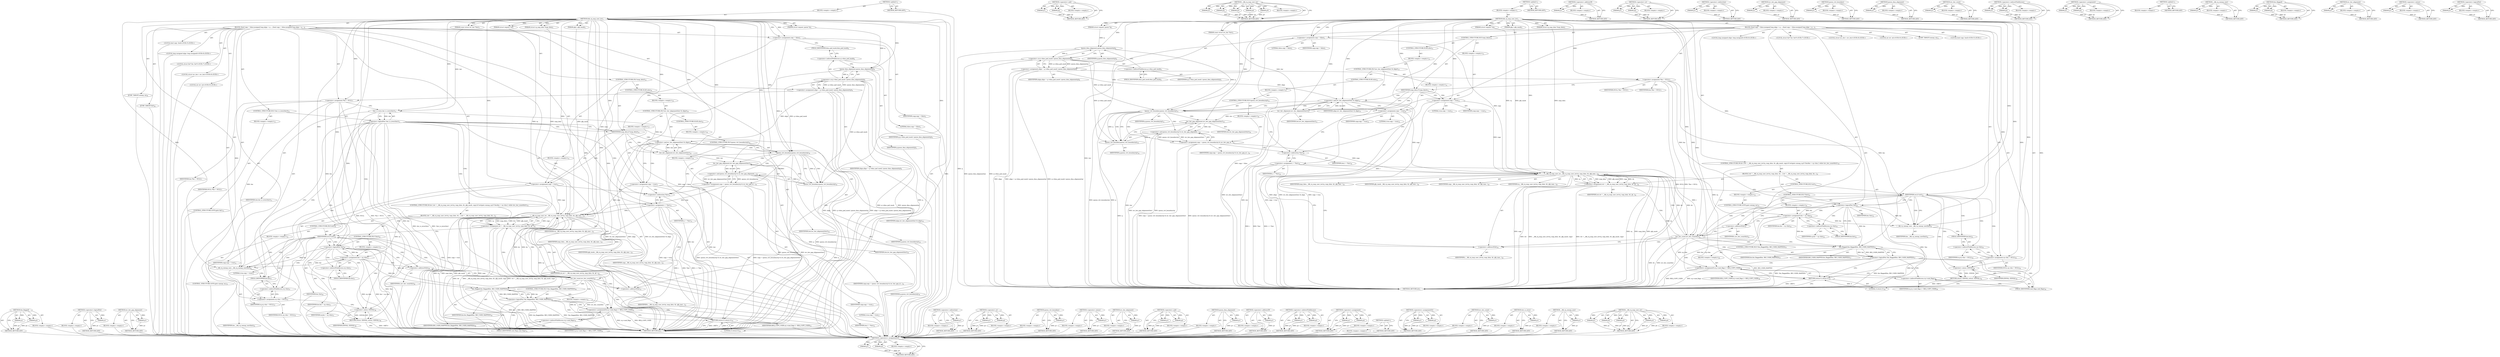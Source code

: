 digraph "__blk_rq_map_user_iov" {
vulnerable_219 [label=<(METHOD,&lt;operators&gt;.assignmentOr)>];
vulnerable_220 [label=<(PARAM,p1)>];
vulnerable_221 [label=<(PARAM,p2)>];
vulnerable_222 [label=<(BLOCK,&lt;empty&gt;,&lt;empty&gt;)>];
vulnerable_223 [label=<(METHOD_RETURN,ANY)>];
vulnerable_173 [label=<(METHOD,&lt;operator&gt;.and)>];
vulnerable_174 [label=<(PARAM,p1)>];
vulnerable_175 [label=<(PARAM,p2)>];
vulnerable_176 [label=<(BLOCK,&lt;empty&gt;,&lt;empty&gt;)>];
vulnerable_177 [label=<(METHOD_RETURN,ANY)>];
vulnerable_194 [label=<(METHOD,__blk_rq_map_user_iov)>];
vulnerable_195 [label=<(PARAM,p1)>];
vulnerable_196 [label=<(PARAM,p2)>];
vulnerable_197 [label=<(PARAM,p3)>];
vulnerable_198 [label=<(PARAM,p4)>];
vulnerable_199 [label=<(PARAM,p5)>];
vulnerable_200 [label=<(BLOCK,&lt;empty&gt;,&lt;empty&gt;)>];
vulnerable_201 [label=<(METHOD_RETURN,ANY)>];
vulnerable_6 [label=<(METHOD,&lt;global&gt;)<SUB>1</SUB>>];
vulnerable_7 [label=<(BLOCK,&lt;empty&gt;,&lt;empty&gt;)<SUB>1</SUB>>];
vulnerable_8 [label=<(METHOD,blk_rq_map_user_iov)<SUB>1</SUB>>];
vulnerable_9 [label=<(PARAM,struct request_queue *q)<SUB>1</SUB>>];
vulnerable_10 [label=<(PARAM,struct request *rq)<SUB>1</SUB>>];
vulnerable_11 [label=<(PARAM,struct rq_map_data *map_data)<SUB>2</SUB>>];
vulnerable_12 [label=<(PARAM,const struct iov_iter *iter)<SUB>3</SUB>>];
vulnerable_13 [label=<(PARAM,gfp_t gfp_mask)<SUB>3</SUB>>];
vulnerable_14 [label=<(BLOCK,{
	bool copy = false;
	unsigned long align = q-...,{
	bool copy = false;
	unsigned long align = q-...)<SUB>4</SUB>>];
vulnerable_15 [label="<(LOCAL,bool copy: bool)<SUB>5</SUB>>"];
vulnerable_16 [label=<(&lt;operator&gt;.assignment,copy = false)<SUB>5</SUB>>];
vulnerable_17 [label=<(IDENTIFIER,copy,copy = false)<SUB>5</SUB>>];
vulnerable_18 [label=<(LITERAL,false,copy = false)<SUB>5</SUB>>];
vulnerable_19 [label="<(LOCAL,long unsigned align: long unsigned)<SUB>6</SUB>>"];
vulnerable_20 [label=<(&lt;operator&gt;.assignment,align = q-&gt;dma_pad_mask | queue_dma_alignment(q))<SUB>6</SUB>>];
vulnerable_21 [label=<(IDENTIFIER,align,align = q-&gt;dma_pad_mask | queue_dma_alignment(q))<SUB>6</SUB>>];
vulnerable_22 [label=<(&lt;operator&gt;.or,q-&gt;dma_pad_mask | queue_dma_alignment(q))<SUB>6</SUB>>];
vulnerable_23 [label=<(&lt;operator&gt;.indirectFieldAccess,q-&gt;dma_pad_mask)<SUB>6</SUB>>];
vulnerable_24 [label=<(IDENTIFIER,q,q-&gt;dma_pad_mask | queue_dma_alignment(q))<SUB>6</SUB>>];
vulnerable_25 [label=<(FIELD_IDENTIFIER,dma_pad_mask,dma_pad_mask)<SUB>6</SUB>>];
vulnerable_26 [label=<(queue_dma_alignment,queue_dma_alignment(q))<SUB>6</SUB>>];
vulnerable_27 [label=<(IDENTIFIER,q,queue_dma_alignment(q))<SUB>6</SUB>>];
vulnerable_28 [label="<(LOCAL,struct bio* bio: bio*)<SUB>7</SUB>>"];
vulnerable_29 [label=<(&lt;operator&gt;.assignment,*bio = NULL)<SUB>7</SUB>>];
vulnerable_30 [label=<(IDENTIFIER,bio,*bio = NULL)<SUB>7</SUB>>];
vulnerable_31 [label=<(IDENTIFIER,NULL,*bio = NULL)<SUB>7</SUB>>];
vulnerable_32 [label="<(LOCAL,struct iov_iter i: iov_iter)<SUB>8</SUB>>"];
vulnerable_33 [label="<(LOCAL,int ret: int)<SUB>9</SUB>>"];
vulnerable_34 [label=<(CONTROL_STRUCTURE,IF,if (map_data))<SUB>11</SUB>>];
vulnerable_35 [label=<(IDENTIFIER,map_data,if (map_data))<SUB>11</SUB>>];
vulnerable_36 [label=<(BLOCK,&lt;empty&gt;,&lt;empty&gt;)<SUB>12</SUB>>];
vulnerable_37 [label=<(&lt;operator&gt;.assignment,copy = true)<SUB>12</SUB>>];
vulnerable_38 [label=<(IDENTIFIER,copy,copy = true)<SUB>12</SUB>>];
vulnerable_39 [label=<(LITERAL,true,copy = true)<SUB>12</SUB>>];
vulnerable_40 [label=<(CONTROL_STRUCTURE,ELSE,else)<SUB>13</SUB>>];
vulnerable_41 [label=<(BLOCK,&lt;empty&gt;,&lt;empty&gt;)<SUB>13</SUB>>];
vulnerable_42 [label=<(CONTROL_STRUCTURE,IF,if (iov_iter_alignment(iter) &amp; align))<SUB>13</SUB>>];
vulnerable_43 [label=<(&lt;operator&gt;.and,iov_iter_alignment(iter) &amp; align)<SUB>13</SUB>>];
vulnerable_44 [label=<(iov_iter_alignment,iov_iter_alignment(iter))<SUB>13</SUB>>];
vulnerable_45 [label=<(IDENTIFIER,iter,iov_iter_alignment(iter))<SUB>13</SUB>>];
vulnerable_46 [label=<(IDENTIFIER,align,iov_iter_alignment(iter) &amp; align)<SUB>13</SUB>>];
vulnerable_47 [label=<(BLOCK,&lt;empty&gt;,&lt;empty&gt;)<SUB>14</SUB>>];
vulnerable_48 [label=<(&lt;operator&gt;.assignment,copy = true)<SUB>14</SUB>>];
vulnerable_49 [label=<(IDENTIFIER,copy,copy = true)<SUB>14</SUB>>];
vulnerable_50 [label=<(LITERAL,true,copy = true)<SUB>14</SUB>>];
vulnerable_51 [label=<(CONTROL_STRUCTURE,ELSE,else)<SUB>15</SUB>>];
vulnerable_52 [label=<(BLOCK,&lt;empty&gt;,&lt;empty&gt;)<SUB>15</SUB>>];
vulnerable_53 [label=<(CONTROL_STRUCTURE,IF,if (queue_virt_boundary(q)))<SUB>15</SUB>>];
vulnerable_54 [label=<(queue_virt_boundary,queue_virt_boundary(q))<SUB>15</SUB>>];
vulnerable_55 [label=<(IDENTIFIER,q,queue_virt_boundary(q))<SUB>15</SUB>>];
vulnerable_56 [label=<(BLOCK,&lt;empty&gt;,&lt;empty&gt;)<SUB>16</SUB>>];
vulnerable_57 [label=<(&lt;operator&gt;.assignment,copy = queue_virt_boundary(q) &amp; iov_iter_gap_al...)<SUB>16</SUB>>];
vulnerable_58 [label=<(IDENTIFIER,copy,copy = queue_virt_boundary(q) &amp; iov_iter_gap_al...)<SUB>16</SUB>>];
vulnerable_59 [label=<(&lt;operator&gt;.and,queue_virt_boundary(q) &amp; iov_iter_gap_alignment...)<SUB>16</SUB>>];
vulnerable_60 [label=<(queue_virt_boundary,queue_virt_boundary(q))<SUB>16</SUB>>];
vulnerable_61 [label=<(IDENTIFIER,q,queue_virt_boundary(q))<SUB>16</SUB>>];
vulnerable_62 [label=<(iov_iter_gap_alignment,iov_iter_gap_alignment(iter))<SUB>16</SUB>>];
vulnerable_63 [label=<(IDENTIFIER,iter,iov_iter_gap_alignment(iter))<SUB>16</SUB>>];
vulnerable_64 [label=<(&lt;operator&gt;.assignment,i = *iter)<SUB>18</SUB>>];
vulnerable_65 [label=<(IDENTIFIER,i,i = *iter)<SUB>18</SUB>>];
vulnerable_66 [label=<(&lt;operator&gt;.indirection,*iter)<SUB>18</SUB>>];
vulnerable_67 [label=<(IDENTIFIER,iter,i = *iter)<SUB>18</SUB>>];
vulnerable_68 [label=<(CONTROL_STRUCTURE,DO,do {
		ret =__blk_rq_map_user_iov(rq, map_data, &amp;i, gfp_mask, copy);
		if (ret)
			goto unmap_rq;
		if (!bio)
			bio = rq-&gt;bio;
	} while (iov_iter_count(&amp;i));)<SUB>19</SUB>>];
vulnerable_69 [label=<(BLOCK,{
		ret =__blk_rq_map_user_iov(rq, map_data, &amp;i...,{
		ret =__blk_rq_map_user_iov(rq, map_data, &amp;i...)<SUB>19</SUB>>];
vulnerable_70 [label=<(&lt;operator&gt;.assignment,ret =__blk_rq_map_user_iov(rq, map_data, &amp;i, gf...)<SUB>20</SUB>>];
vulnerable_71 [label=<(IDENTIFIER,ret,ret =__blk_rq_map_user_iov(rq, map_data, &amp;i, gf...)<SUB>20</SUB>>];
vulnerable_72 [label=<(__blk_rq_map_user_iov,__blk_rq_map_user_iov(rq, map_data, &amp;i, gfp_mas...)<SUB>20</SUB>>];
vulnerable_73 [label=<(IDENTIFIER,rq,__blk_rq_map_user_iov(rq, map_data, &amp;i, gfp_mas...)<SUB>20</SUB>>];
vulnerable_74 [label=<(IDENTIFIER,map_data,__blk_rq_map_user_iov(rq, map_data, &amp;i, gfp_mas...)<SUB>20</SUB>>];
vulnerable_75 [label=<(&lt;operator&gt;.addressOf,&amp;i)<SUB>20</SUB>>];
vulnerable_76 [label=<(IDENTIFIER,i,__blk_rq_map_user_iov(rq, map_data, &amp;i, gfp_mas...)<SUB>20</SUB>>];
vulnerable_77 [label=<(IDENTIFIER,gfp_mask,__blk_rq_map_user_iov(rq, map_data, &amp;i, gfp_mas...)<SUB>20</SUB>>];
vulnerable_78 [label=<(IDENTIFIER,copy,__blk_rq_map_user_iov(rq, map_data, &amp;i, gfp_mas...)<SUB>20</SUB>>];
vulnerable_79 [label=<(CONTROL_STRUCTURE,IF,if (ret))<SUB>21</SUB>>];
vulnerable_80 [label=<(IDENTIFIER,ret,if (ret))<SUB>21</SUB>>];
vulnerable_81 [label=<(BLOCK,&lt;empty&gt;,&lt;empty&gt;)<SUB>22</SUB>>];
vulnerable_82 [label=<(CONTROL_STRUCTURE,GOTO,goto unmap_rq;)<SUB>22</SUB>>];
vulnerable_83 [label=<(CONTROL_STRUCTURE,IF,if (!bio))<SUB>23</SUB>>];
vulnerable_84 [label=<(&lt;operator&gt;.logicalNot,!bio)<SUB>23</SUB>>];
vulnerable_85 [label=<(IDENTIFIER,bio,!bio)<SUB>23</SUB>>];
vulnerable_86 [label=<(BLOCK,&lt;empty&gt;,&lt;empty&gt;)<SUB>24</SUB>>];
vulnerable_87 [label=<(&lt;operator&gt;.assignment,bio = rq-&gt;bio)<SUB>24</SUB>>];
vulnerable_88 [label=<(IDENTIFIER,bio,bio = rq-&gt;bio)<SUB>24</SUB>>];
vulnerable_89 [label=<(&lt;operator&gt;.indirectFieldAccess,rq-&gt;bio)<SUB>24</SUB>>];
vulnerable_90 [label=<(IDENTIFIER,rq,bio = rq-&gt;bio)<SUB>24</SUB>>];
vulnerable_91 [label=<(FIELD_IDENTIFIER,bio,bio)<SUB>24</SUB>>];
vulnerable_92 [label=<(iov_iter_count,iov_iter_count(&amp;i))<SUB>25</SUB>>];
vulnerable_93 [label=<(&lt;operator&gt;.addressOf,&amp;i)<SUB>25</SUB>>];
vulnerable_94 [label=<(IDENTIFIER,i,iov_iter_count(&amp;i))<SUB>25</SUB>>];
vulnerable_95 [label=<(CONTROL_STRUCTURE,IF,if (!bio_flagged(bio, BIO_USER_MAPPED)))<SUB>27</SUB>>];
vulnerable_96 [label=<(&lt;operator&gt;.logicalNot,!bio_flagged(bio, BIO_USER_MAPPED))<SUB>27</SUB>>];
vulnerable_97 [label=<(bio_flagged,bio_flagged(bio, BIO_USER_MAPPED))<SUB>27</SUB>>];
vulnerable_98 [label=<(IDENTIFIER,bio,bio_flagged(bio, BIO_USER_MAPPED))<SUB>27</SUB>>];
vulnerable_99 [label=<(IDENTIFIER,BIO_USER_MAPPED,bio_flagged(bio, BIO_USER_MAPPED))<SUB>27</SUB>>];
vulnerable_100 [label=<(BLOCK,&lt;empty&gt;,&lt;empty&gt;)<SUB>28</SUB>>];
vulnerable_101 [label=<(&lt;operators&gt;.assignmentOr,rq-&gt;cmd_flags |= REQ_COPY_USER)<SUB>28</SUB>>];
vulnerable_102 [label=<(&lt;operator&gt;.indirectFieldAccess,rq-&gt;cmd_flags)<SUB>28</SUB>>];
vulnerable_103 [label=<(IDENTIFIER,rq,rq-&gt;cmd_flags |= REQ_COPY_USER)<SUB>28</SUB>>];
vulnerable_104 [label=<(FIELD_IDENTIFIER,cmd_flags,cmd_flags)<SUB>28</SUB>>];
vulnerable_105 [label=<(IDENTIFIER,REQ_COPY_USER,rq-&gt;cmd_flags |= REQ_COPY_USER)<SUB>28</SUB>>];
vulnerable_106 [label=<(RETURN,return 0;,return 0;)<SUB>29</SUB>>];
vulnerable_107 [label=<(LITERAL,0,return 0;)<SUB>29</SUB>>];
vulnerable_108 [label=<(JUMP_TARGET,unmap_rq)<SUB>31</SUB>>];
vulnerable_109 [label=<(__blk_rq_unmap_user,__blk_rq_unmap_user(bio))<SUB>32</SUB>>];
vulnerable_110 [label=<(IDENTIFIER,bio,__blk_rq_unmap_user(bio))<SUB>32</SUB>>];
vulnerable_111 [label=<(&lt;operator&gt;.assignment,rq-&gt;bio = NULL)<SUB>33</SUB>>];
vulnerable_112 [label=<(&lt;operator&gt;.indirectFieldAccess,rq-&gt;bio)<SUB>33</SUB>>];
vulnerable_113 [label=<(IDENTIFIER,rq,rq-&gt;bio = NULL)<SUB>33</SUB>>];
vulnerable_114 [label=<(FIELD_IDENTIFIER,bio,bio)<SUB>33</SUB>>];
vulnerable_115 [label=<(IDENTIFIER,NULL,rq-&gt;bio = NULL)<SUB>33</SUB>>];
vulnerable_116 [label=<(RETURN,return -EINVAL;,return -EINVAL;)<SUB>34</SUB>>];
vulnerable_117 [label=<(&lt;operator&gt;.minus,-EINVAL)<SUB>34</SUB>>];
vulnerable_118 [label=<(IDENTIFIER,EINVAL,-EINVAL)<SUB>34</SUB>>];
vulnerable_119 [label=<(METHOD_RETURN,int)<SUB>1</SUB>>];
vulnerable_121 [label=<(METHOD_RETURN,ANY)<SUB>1</SUB>>];
vulnerable_202 [label=<(METHOD,&lt;operator&gt;.addressOf)>];
vulnerable_203 [label=<(PARAM,p1)>];
vulnerable_204 [label=<(BLOCK,&lt;empty&gt;,&lt;empty&gt;)>];
vulnerable_205 [label=<(METHOD_RETURN,ANY)>];
vulnerable_159 [label=<(METHOD,&lt;operator&gt;.or)>];
vulnerable_160 [label=<(PARAM,p1)>];
vulnerable_161 [label=<(PARAM,p2)>];
vulnerable_162 [label=<(BLOCK,&lt;empty&gt;,&lt;empty&gt;)>];
vulnerable_163 [label=<(METHOD_RETURN,ANY)>];
vulnerable_190 [label=<(METHOD,&lt;operator&gt;.indirection)>];
vulnerable_191 [label=<(PARAM,p1)>];
vulnerable_192 [label=<(BLOCK,&lt;empty&gt;,&lt;empty&gt;)>];
vulnerable_193 [label=<(METHOD_RETURN,ANY)>];
vulnerable_186 [label=<(METHOD,iov_iter_gap_alignment)>];
vulnerable_187 [label=<(PARAM,p1)>];
vulnerable_188 [label=<(BLOCK,&lt;empty&gt;,&lt;empty&gt;)>];
vulnerable_189 [label=<(METHOD_RETURN,ANY)>];
vulnerable_182 [label=<(METHOD,queue_virt_boundary)>];
vulnerable_183 [label=<(PARAM,p1)>];
vulnerable_184 [label=<(BLOCK,&lt;empty&gt;,&lt;empty&gt;)>];
vulnerable_185 [label=<(METHOD_RETURN,ANY)>];
vulnerable_169 [label=<(METHOD,queue_dma_alignment)>];
vulnerable_170 [label=<(PARAM,p1)>];
vulnerable_171 [label=<(BLOCK,&lt;empty&gt;,&lt;empty&gt;)>];
vulnerable_172 [label=<(METHOD_RETURN,ANY)>];
vulnerable_210 [label=<(METHOD,iov_iter_count)>];
vulnerable_211 [label=<(PARAM,p1)>];
vulnerable_212 [label=<(BLOCK,&lt;empty&gt;,&lt;empty&gt;)>];
vulnerable_213 [label=<(METHOD_RETURN,ANY)>];
vulnerable_164 [label=<(METHOD,&lt;operator&gt;.indirectFieldAccess)>];
vulnerable_165 [label=<(PARAM,p1)>];
vulnerable_166 [label=<(PARAM,p2)>];
vulnerable_167 [label=<(BLOCK,&lt;empty&gt;,&lt;empty&gt;)>];
vulnerable_168 [label=<(METHOD_RETURN,ANY)>];
vulnerable_154 [label=<(METHOD,&lt;operator&gt;.assignment)>];
vulnerable_155 [label=<(PARAM,p1)>];
vulnerable_156 [label=<(PARAM,p2)>];
vulnerable_157 [label=<(BLOCK,&lt;empty&gt;,&lt;empty&gt;)>];
vulnerable_158 [label=<(METHOD_RETURN,ANY)>];
vulnerable_148 [label=<(METHOD,&lt;global&gt;)<SUB>1</SUB>>];
vulnerable_149 [label=<(BLOCK,&lt;empty&gt;,&lt;empty&gt;)>];
vulnerable_150 [label=<(METHOD_RETURN,ANY)>];
vulnerable_224 [label=<(METHOD,__blk_rq_unmap_user)>];
vulnerable_225 [label=<(PARAM,p1)>];
vulnerable_226 [label=<(BLOCK,&lt;empty&gt;,&lt;empty&gt;)>];
vulnerable_227 [label=<(METHOD_RETURN,ANY)>];
vulnerable_214 [label=<(METHOD,bio_flagged)>];
vulnerable_215 [label=<(PARAM,p1)>];
vulnerable_216 [label=<(PARAM,p2)>];
vulnerable_217 [label=<(BLOCK,&lt;empty&gt;,&lt;empty&gt;)>];
vulnerable_218 [label=<(METHOD_RETURN,ANY)>];
vulnerable_178 [label=<(METHOD,iov_iter_alignment)>];
vulnerable_179 [label=<(PARAM,p1)>];
vulnerable_180 [label=<(BLOCK,&lt;empty&gt;,&lt;empty&gt;)>];
vulnerable_181 [label=<(METHOD_RETURN,ANY)>];
vulnerable_228 [label=<(METHOD,&lt;operator&gt;.minus)>];
vulnerable_229 [label=<(PARAM,p1)>];
vulnerable_230 [label=<(BLOCK,&lt;empty&gt;,&lt;empty&gt;)>];
vulnerable_231 [label=<(METHOD_RETURN,ANY)>];
vulnerable_206 [label=<(METHOD,&lt;operator&gt;.logicalNot)>];
vulnerable_207 [label=<(PARAM,p1)>];
vulnerable_208 [label=<(BLOCK,&lt;empty&gt;,&lt;empty&gt;)>];
vulnerable_209 [label=<(METHOD_RETURN,ANY)>];
fixed_225 [label=<(METHOD,bio_flagged)>];
fixed_226 [label=<(PARAM,p1)>];
fixed_227 [label=<(PARAM,p2)>];
fixed_228 [label=<(BLOCK,&lt;empty&gt;,&lt;empty&gt;)>];
fixed_229 [label=<(METHOD_RETURN,ANY)>];
fixed_180 [label=<(METHOD,&lt;operator&gt;.logicalNot)>];
fixed_181 [label=<(PARAM,p1)>];
fixed_182 [label=<(BLOCK,&lt;empty&gt;,&lt;empty&gt;)>];
fixed_183 [label=<(METHOD_RETURN,ANY)>];
fixed_201 [label=<(METHOD,iov_iter_gap_alignment)>];
fixed_202 [label=<(PARAM,p1)>];
fixed_203 [label=<(BLOCK,&lt;empty&gt;,&lt;empty&gt;)>];
fixed_204 [label=<(METHOD_RETURN,ANY)>];
fixed_6 [label=<(METHOD,&lt;global&gt;)<SUB>1</SUB>>];
fixed_7 [label=<(BLOCK,&lt;empty&gt;,&lt;empty&gt;)<SUB>1</SUB>>];
fixed_8 [label=<(METHOD,blk_rq_map_user_iov)<SUB>1</SUB>>];
fixed_9 [label=<(PARAM,struct request_queue *q)<SUB>1</SUB>>];
fixed_10 [label=<(PARAM,struct request *rq)<SUB>1</SUB>>];
fixed_11 [label=<(PARAM,struct rq_map_data *map_data)<SUB>2</SUB>>];
fixed_12 [label=<(PARAM,const struct iov_iter *iter)<SUB>3</SUB>>];
fixed_13 [label=<(PARAM,gfp_t gfp_mask)<SUB>3</SUB>>];
fixed_14 [label=<(BLOCK,{
	bool copy = false;
	unsigned long align = q-...,{
	bool copy = false;
	unsigned long align = q-...)<SUB>4</SUB>>];
fixed_15 [label="<(LOCAL,bool copy: bool)<SUB>5</SUB>>"];
fixed_16 [label=<(&lt;operator&gt;.assignment,copy = false)<SUB>5</SUB>>];
fixed_17 [label=<(IDENTIFIER,copy,copy = false)<SUB>5</SUB>>];
fixed_18 [label=<(LITERAL,false,copy = false)<SUB>5</SUB>>];
fixed_19 [label="<(LOCAL,long unsigned align: long unsigned)<SUB>6</SUB>>"];
fixed_20 [label=<(&lt;operator&gt;.assignment,align = q-&gt;dma_pad_mask | queue_dma_alignment(q))<SUB>6</SUB>>];
fixed_21 [label=<(IDENTIFIER,align,align = q-&gt;dma_pad_mask | queue_dma_alignment(q))<SUB>6</SUB>>];
fixed_22 [label=<(&lt;operator&gt;.or,q-&gt;dma_pad_mask | queue_dma_alignment(q))<SUB>6</SUB>>];
fixed_23 [label=<(&lt;operator&gt;.indirectFieldAccess,q-&gt;dma_pad_mask)<SUB>6</SUB>>];
fixed_24 [label=<(IDENTIFIER,q,q-&gt;dma_pad_mask | queue_dma_alignment(q))<SUB>6</SUB>>];
fixed_25 [label=<(FIELD_IDENTIFIER,dma_pad_mask,dma_pad_mask)<SUB>6</SUB>>];
fixed_26 [label=<(queue_dma_alignment,queue_dma_alignment(q))<SUB>6</SUB>>];
fixed_27 [label=<(IDENTIFIER,q,queue_dma_alignment(q))<SUB>6</SUB>>];
fixed_28 [label="<(LOCAL,struct bio* bio: bio*)<SUB>7</SUB>>"];
fixed_29 [label=<(&lt;operator&gt;.assignment,*bio = NULL)<SUB>7</SUB>>];
fixed_30 [label=<(IDENTIFIER,bio,*bio = NULL)<SUB>7</SUB>>];
fixed_31 [label=<(IDENTIFIER,NULL,*bio = NULL)<SUB>7</SUB>>];
fixed_32 [label="<(LOCAL,struct iov_iter i: iov_iter)<SUB>8</SUB>>"];
fixed_33 [label="<(LOCAL,int ret: int)<SUB>9</SUB>>"];
fixed_34 [label=<(CONTROL_STRUCTURE,IF,if (!iter_is_iovec(iter)))<SUB>11</SUB>>];
fixed_35 [label=<(&lt;operator&gt;.logicalNot,!iter_is_iovec(iter))<SUB>11</SUB>>];
fixed_36 [label=<(iter_is_iovec,iter_is_iovec(iter))<SUB>11</SUB>>];
fixed_37 [label=<(IDENTIFIER,iter,iter_is_iovec(iter))<SUB>11</SUB>>];
fixed_38 [label=<(BLOCK,&lt;empty&gt;,&lt;empty&gt;)<SUB>12</SUB>>];
fixed_39 [label=<(CONTROL_STRUCTURE,GOTO,goto fail;)<SUB>12</SUB>>];
fixed_40 [label=<(CONTROL_STRUCTURE,IF,if (map_data))<SUB>14</SUB>>];
fixed_41 [label=<(IDENTIFIER,map_data,if (map_data))<SUB>14</SUB>>];
fixed_42 [label=<(BLOCK,&lt;empty&gt;,&lt;empty&gt;)<SUB>15</SUB>>];
fixed_43 [label=<(&lt;operator&gt;.assignment,copy = true)<SUB>15</SUB>>];
fixed_44 [label=<(IDENTIFIER,copy,copy = true)<SUB>15</SUB>>];
fixed_45 [label=<(LITERAL,true,copy = true)<SUB>15</SUB>>];
fixed_46 [label=<(CONTROL_STRUCTURE,ELSE,else)<SUB>16</SUB>>];
fixed_47 [label=<(BLOCK,&lt;empty&gt;,&lt;empty&gt;)<SUB>16</SUB>>];
fixed_48 [label=<(CONTROL_STRUCTURE,IF,if (iov_iter_alignment(iter) &amp; align))<SUB>16</SUB>>];
fixed_49 [label=<(&lt;operator&gt;.and,iov_iter_alignment(iter) &amp; align)<SUB>16</SUB>>];
fixed_50 [label=<(iov_iter_alignment,iov_iter_alignment(iter))<SUB>16</SUB>>];
fixed_51 [label=<(IDENTIFIER,iter,iov_iter_alignment(iter))<SUB>16</SUB>>];
fixed_52 [label=<(IDENTIFIER,align,iov_iter_alignment(iter) &amp; align)<SUB>16</SUB>>];
fixed_53 [label=<(BLOCK,&lt;empty&gt;,&lt;empty&gt;)<SUB>17</SUB>>];
fixed_54 [label=<(&lt;operator&gt;.assignment,copy = true)<SUB>17</SUB>>];
fixed_55 [label=<(IDENTIFIER,copy,copy = true)<SUB>17</SUB>>];
fixed_56 [label=<(LITERAL,true,copy = true)<SUB>17</SUB>>];
fixed_57 [label=<(CONTROL_STRUCTURE,ELSE,else)<SUB>18</SUB>>];
fixed_58 [label=<(BLOCK,&lt;empty&gt;,&lt;empty&gt;)<SUB>18</SUB>>];
fixed_59 [label=<(CONTROL_STRUCTURE,IF,if (queue_virt_boundary(q)))<SUB>18</SUB>>];
fixed_60 [label=<(queue_virt_boundary,queue_virt_boundary(q))<SUB>18</SUB>>];
fixed_61 [label=<(IDENTIFIER,q,queue_virt_boundary(q))<SUB>18</SUB>>];
fixed_62 [label=<(BLOCK,&lt;empty&gt;,&lt;empty&gt;)<SUB>19</SUB>>];
fixed_63 [label=<(&lt;operator&gt;.assignment,copy = queue_virt_boundary(q) &amp; iov_iter_gap_al...)<SUB>19</SUB>>];
fixed_64 [label=<(IDENTIFIER,copy,copy = queue_virt_boundary(q) &amp; iov_iter_gap_al...)<SUB>19</SUB>>];
fixed_65 [label=<(&lt;operator&gt;.and,queue_virt_boundary(q) &amp; iov_iter_gap_alignment...)<SUB>19</SUB>>];
fixed_66 [label=<(queue_virt_boundary,queue_virt_boundary(q))<SUB>19</SUB>>];
fixed_67 [label=<(IDENTIFIER,q,queue_virt_boundary(q))<SUB>19</SUB>>];
fixed_68 [label=<(iov_iter_gap_alignment,iov_iter_gap_alignment(iter))<SUB>19</SUB>>];
fixed_69 [label=<(IDENTIFIER,iter,iov_iter_gap_alignment(iter))<SUB>19</SUB>>];
fixed_70 [label=<(&lt;operator&gt;.assignment,i = *iter)<SUB>21</SUB>>];
fixed_71 [label=<(IDENTIFIER,i,i = *iter)<SUB>21</SUB>>];
fixed_72 [label=<(&lt;operator&gt;.indirection,*iter)<SUB>21</SUB>>];
fixed_73 [label=<(IDENTIFIER,iter,i = *iter)<SUB>21</SUB>>];
fixed_74 [label=<(CONTROL_STRUCTURE,DO,do {
		ret =__blk_rq_map_user_iov(rq, map_data, &amp;i, gfp_mask, copy);
		if (ret)
			goto unmap_rq;
		if (!bio)
			bio = rq-&gt;bio;
	} while (iov_iter_count(&amp;i));)<SUB>22</SUB>>];
fixed_75 [label=<(BLOCK,{
		ret =__blk_rq_map_user_iov(rq, map_data, &amp;i...,{
		ret =__blk_rq_map_user_iov(rq, map_data, &amp;i...)<SUB>22</SUB>>];
fixed_76 [label=<(&lt;operator&gt;.assignment,ret =__blk_rq_map_user_iov(rq, map_data, &amp;i, gf...)<SUB>23</SUB>>];
fixed_77 [label=<(IDENTIFIER,ret,ret =__blk_rq_map_user_iov(rq, map_data, &amp;i, gf...)<SUB>23</SUB>>];
fixed_78 [label=<(__blk_rq_map_user_iov,__blk_rq_map_user_iov(rq, map_data, &amp;i, gfp_mas...)<SUB>23</SUB>>];
fixed_79 [label=<(IDENTIFIER,rq,__blk_rq_map_user_iov(rq, map_data, &amp;i, gfp_mas...)<SUB>23</SUB>>];
fixed_80 [label=<(IDENTIFIER,map_data,__blk_rq_map_user_iov(rq, map_data, &amp;i, gfp_mas...)<SUB>23</SUB>>];
fixed_81 [label=<(&lt;operator&gt;.addressOf,&amp;i)<SUB>23</SUB>>];
fixed_82 [label=<(IDENTIFIER,i,__blk_rq_map_user_iov(rq, map_data, &amp;i, gfp_mas...)<SUB>23</SUB>>];
fixed_83 [label=<(IDENTIFIER,gfp_mask,__blk_rq_map_user_iov(rq, map_data, &amp;i, gfp_mas...)<SUB>23</SUB>>];
fixed_84 [label=<(IDENTIFIER,copy,__blk_rq_map_user_iov(rq, map_data, &amp;i, gfp_mas...)<SUB>23</SUB>>];
fixed_85 [label=<(CONTROL_STRUCTURE,IF,if (ret))<SUB>24</SUB>>];
fixed_86 [label=<(IDENTIFIER,ret,if (ret))<SUB>24</SUB>>];
fixed_87 [label=<(BLOCK,&lt;empty&gt;,&lt;empty&gt;)<SUB>25</SUB>>];
fixed_88 [label=<(CONTROL_STRUCTURE,GOTO,goto unmap_rq;)<SUB>25</SUB>>];
fixed_89 [label=<(CONTROL_STRUCTURE,IF,if (!bio))<SUB>26</SUB>>];
fixed_90 [label=<(&lt;operator&gt;.logicalNot,!bio)<SUB>26</SUB>>];
fixed_91 [label=<(IDENTIFIER,bio,!bio)<SUB>26</SUB>>];
fixed_92 [label=<(BLOCK,&lt;empty&gt;,&lt;empty&gt;)<SUB>27</SUB>>];
fixed_93 [label=<(&lt;operator&gt;.assignment,bio = rq-&gt;bio)<SUB>27</SUB>>];
fixed_94 [label=<(IDENTIFIER,bio,bio = rq-&gt;bio)<SUB>27</SUB>>];
fixed_95 [label=<(&lt;operator&gt;.indirectFieldAccess,rq-&gt;bio)<SUB>27</SUB>>];
fixed_96 [label=<(IDENTIFIER,rq,bio = rq-&gt;bio)<SUB>27</SUB>>];
fixed_97 [label=<(FIELD_IDENTIFIER,bio,bio)<SUB>27</SUB>>];
fixed_98 [label=<(iov_iter_count,iov_iter_count(&amp;i))<SUB>28</SUB>>];
fixed_99 [label=<(&lt;operator&gt;.addressOf,&amp;i)<SUB>28</SUB>>];
fixed_100 [label=<(IDENTIFIER,i,iov_iter_count(&amp;i))<SUB>28</SUB>>];
fixed_101 [label=<(CONTROL_STRUCTURE,IF,if (!bio_flagged(bio, BIO_USER_MAPPED)))<SUB>30</SUB>>];
fixed_102 [label=<(&lt;operator&gt;.logicalNot,!bio_flagged(bio, BIO_USER_MAPPED))<SUB>30</SUB>>];
fixed_103 [label=<(bio_flagged,bio_flagged(bio, BIO_USER_MAPPED))<SUB>30</SUB>>];
fixed_104 [label=<(IDENTIFIER,bio,bio_flagged(bio, BIO_USER_MAPPED))<SUB>30</SUB>>];
fixed_105 [label=<(IDENTIFIER,BIO_USER_MAPPED,bio_flagged(bio, BIO_USER_MAPPED))<SUB>30</SUB>>];
fixed_106 [label=<(BLOCK,&lt;empty&gt;,&lt;empty&gt;)<SUB>31</SUB>>];
fixed_107 [label=<(&lt;operators&gt;.assignmentOr,rq-&gt;cmd_flags |= REQ_COPY_USER)<SUB>31</SUB>>];
fixed_108 [label=<(&lt;operator&gt;.indirectFieldAccess,rq-&gt;cmd_flags)<SUB>31</SUB>>];
fixed_109 [label=<(IDENTIFIER,rq,rq-&gt;cmd_flags |= REQ_COPY_USER)<SUB>31</SUB>>];
fixed_110 [label=<(FIELD_IDENTIFIER,cmd_flags,cmd_flags)<SUB>31</SUB>>];
fixed_111 [label=<(IDENTIFIER,REQ_COPY_USER,rq-&gt;cmd_flags |= REQ_COPY_USER)<SUB>31</SUB>>];
fixed_112 [label=<(RETURN,return 0;,return 0;)<SUB>32</SUB>>];
fixed_113 [label=<(LITERAL,0,return 0;)<SUB>32</SUB>>];
fixed_114 [label=<(JUMP_TARGET,unmap_rq)<SUB>34</SUB>>];
fixed_115 [label=<(__blk_rq_unmap_user,__blk_rq_unmap_user(bio))<SUB>35</SUB>>];
fixed_116 [label=<(IDENTIFIER,bio,__blk_rq_unmap_user(bio))<SUB>35</SUB>>];
fixed_117 [label=<(JUMP_TARGET,fail)<SUB>36</SUB>>];
fixed_118 [label=<(&lt;operator&gt;.assignment,rq-&gt;bio = NULL)<SUB>37</SUB>>];
fixed_119 [label=<(&lt;operator&gt;.indirectFieldAccess,rq-&gt;bio)<SUB>37</SUB>>];
fixed_120 [label=<(IDENTIFIER,rq,rq-&gt;bio = NULL)<SUB>37</SUB>>];
fixed_121 [label=<(FIELD_IDENTIFIER,bio,bio)<SUB>37</SUB>>];
fixed_122 [label=<(IDENTIFIER,NULL,rq-&gt;bio = NULL)<SUB>37</SUB>>];
fixed_123 [label=<(RETURN,return -EINVAL;,return -EINVAL;)<SUB>38</SUB>>];
fixed_124 [label=<(&lt;operator&gt;.minus,-EINVAL)<SUB>38</SUB>>];
fixed_125 [label=<(IDENTIFIER,EINVAL,-EINVAL)<SUB>38</SUB>>];
fixed_126 [label=<(METHOD_RETURN,int)<SUB>1</SUB>>];
fixed_128 [label=<(METHOD_RETURN,ANY)<SUB>1</SUB>>];
fixed_205 [label=<(METHOD,&lt;operator&gt;.indirection)>];
fixed_206 [label=<(PARAM,p1)>];
fixed_207 [label=<(BLOCK,&lt;empty&gt;,&lt;empty&gt;)>];
fixed_208 [label=<(METHOD_RETURN,ANY)>];
fixed_166 [label=<(METHOD,&lt;operator&gt;.or)>];
fixed_167 [label=<(PARAM,p1)>];
fixed_168 [label=<(PARAM,p2)>];
fixed_169 [label=<(BLOCK,&lt;empty&gt;,&lt;empty&gt;)>];
fixed_170 [label=<(METHOD_RETURN,ANY)>];
fixed_197 [label=<(METHOD,queue_virt_boundary)>];
fixed_198 [label=<(PARAM,p1)>];
fixed_199 [label=<(BLOCK,&lt;empty&gt;,&lt;empty&gt;)>];
fixed_200 [label=<(METHOD_RETURN,ANY)>];
fixed_239 [label=<(METHOD,&lt;operator&gt;.minus)>];
fixed_240 [label=<(PARAM,p1)>];
fixed_241 [label=<(BLOCK,&lt;empty&gt;,&lt;empty&gt;)>];
fixed_242 [label=<(METHOD_RETURN,ANY)>];
fixed_193 [label=<(METHOD,iov_iter_alignment)>];
fixed_194 [label=<(PARAM,p1)>];
fixed_195 [label=<(BLOCK,&lt;empty&gt;,&lt;empty&gt;)>];
fixed_196 [label=<(METHOD_RETURN,ANY)>];
fixed_188 [label=<(METHOD,&lt;operator&gt;.and)>];
fixed_189 [label=<(PARAM,p1)>];
fixed_190 [label=<(PARAM,p2)>];
fixed_191 [label=<(BLOCK,&lt;empty&gt;,&lt;empty&gt;)>];
fixed_192 [label=<(METHOD_RETURN,ANY)>];
fixed_176 [label=<(METHOD,queue_dma_alignment)>];
fixed_177 [label=<(PARAM,p1)>];
fixed_178 [label=<(BLOCK,&lt;empty&gt;,&lt;empty&gt;)>];
fixed_179 [label=<(METHOD_RETURN,ANY)>];
fixed_217 [label=<(METHOD,&lt;operator&gt;.addressOf)>];
fixed_218 [label=<(PARAM,p1)>];
fixed_219 [label=<(BLOCK,&lt;empty&gt;,&lt;empty&gt;)>];
fixed_220 [label=<(METHOD_RETURN,ANY)>];
fixed_171 [label=<(METHOD,&lt;operator&gt;.indirectFieldAccess)>];
fixed_172 [label=<(PARAM,p1)>];
fixed_173 [label=<(PARAM,p2)>];
fixed_174 [label=<(BLOCK,&lt;empty&gt;,&lt;empty&gt;)>];
fixed_175 [label=<(METHOD_RETURN,ANY)>];
fixed_161 [label=<(METHOD,&lt;operator&gt;.assignment)>];
fixed_162 [label=<(PARAM,p1)>];
fixed_163 [label=<(PARAM,p2)>];
fixed_164 [label=<(BLOCK,&lt;empty&gt;,&lt;empty&gt;)>];
fixed_165 [label=<(METHOD_RETURN,ANY)>];
fixed_155 [label=<(METHOD,&lt;global&gt;)<SUB>1</SUB>>];
fixed_156 [label=<(BLOCK,&lt;empty&gt;,&lt;empty&gt;)>];
fixed_157 [label=<(METHOD_RETURN,ANY)>];
fixed_230 [label=<(METHOD,&lt;operators&gt;.assignmentOr)>];
fixed_231 [label=<(PARAM,p1)>];
fixed_232 [label=<(PARAM,p2)>];
fixed_233 [label=<(BLOCK,&lt;empty&gt;,&lt;empty&gt;)>];
fixed_234 [label=<(METHOD_RETURN,ANY)>];
fixed_221 [label=<(METHOD,iov_iter_count)>];
fixed_222 [label=<(PARAM,p1)>];
fixed_223 [label=<(BLOCK,&lt;empty&gt;,&lt;empty&gt;)>];
fixed_224 [label=<(METHOD_RETURN,ANY)>];
fixed_184 [label=<(METHOD,iter_is_iovec)>];
fixed_185 [label=<(PARAM,p1)>];
fixed_186 [label=<(BLOCK,&lt;empty&gt;,&lt;empty&gt;)>];
fixed_187 [label=<(METHOD_RETURN,ANY)>];
fixed_235 [label=<(METHOD,__blk_rq_unmap_user)>];
fixed_236 [label=<(PARAM,p1)>];
fixed_237 [label=<(BLOCK,&lt;empty&gt;,&lt;empty&gt;)>];
fixed_238 [label=<(METHOD_RETURN,ANY)>];
fixed_209 [label=<(METHOD,__blk_rq_map_user_iov)>];
fixed_210 [label=<(PARAM,p1)>];
fixed_211 [label=<(PARAM,p2)>];
fixed_212 [label=<(PARAM,p3)>];
fixed_213 [label=<(PARAM,p4)>];
fixed_214 [label=<(PARAM,p5)>];
fixed_215 [label=<(BLOCK,&lt;empty&gt;,&lt;empty&gt;)>];
fixed_216 [label=<(METHOD_RETURN,ANY)>];
vulnerable_219 -> vulnerable_220  [key=0, label="AST: "];
vulnerable_219 -> vulnerable_220  [key=1, label="DDG: "];
vulnerable_219 -> vulnerable_222  [key=0, label="AST: "];
vulnerable_219 -> vulnerable_221  [key=0, label="AST: "];
vulnerable_219 -> vulnerable_221  [key=1, label="DDG: "];
vulnerable_219 -> vulnerable_223  [key=0, label="AST: "];
vulnerable_219 -> vulnerable_223  [key=1, label="CFG: "];
vulnerable_220 -> vulnerable_223  [key=0, label="DDG: p1"];
vulnerable_221 -> vulnerable_223  [key=0, label="DDG: p2"];
vulnerable_173 -> vulnerable_174  [key=0, label="AST: "];
vulnerable_173 -> vulnerable_174  [key=1, label="DDG: "];
vulnerable_173 -> vulnerable_176  [key=0, label="AST: "];
vulnerable_173 -> vulnerable_175  [key=0, label="AST: "];
vulnerable_173 -> vulnerable_175  [key=1, label="DDG: "];
vulnerable_173 -> vulnerable_177  [key=0, label="AST: "];
vulnerable_173 -> vulnerable_177  [key=1, label="CFG: "];
vulnerable_174 -> vulnerable_177  [key=0, label="DDG: p1"];
vulnerable_175 -> vulnerable_177  [key=0, label="DDG: p2"];
vulnerable_194 -> vulnerable_195  [key=0, label="AST: "];
vulnerable_194 -> vulnerable_195  [key=1, label="DDG: "];
vulnerable_194 -> vulnerable_200  [key=0, label="AST: "];
vulnerable_194 -> vulnerable_196  [key=0, label="AST: "];
vulnerable_194 -> vulnerable_196  [key=1, label="DDG: "];
vulnerable_194 -> vulnerable_201  [key=0, label="AST: "];
vulnerable_194 -> vulnerable_201  [key=1, label="CFG: "];
vulnerable_194 -> vulnerable_197  [key=0, label="AST: "];
vulnerable_194 -> vulnerable_197  [key=1, label="DDG: "];
vulnerable_194 -> vulnerable_198  [key=0, label="AST: "];
vulnerable_194 -> vulnerable_198  [key=1, label="DDG: "];
vulnerable_194 -> vulnerable_199  [key=0, label="AST: "];
vulnerable_194 -> vulnerable_199  [key=1, label="DDG: "];
vulnerable_195 -> vulnerable_201  [key=0, label="DDG: p1"];
vulnerable_196 -> vulnerable_201  [key=0, label="DDG: p2"];
vulnerable_197 -> vulnerable_201  [key=0, label="DDG: p3"];
vulnerable_198 -> vulnerable_201  [key=0, label="DDG: p4"];
vulnerable_199 -> vulnerable_201  [key=0, label="DDG: p5"];
vulnerable_6 -> vulnerable_7  [key=0, label="AST: "];
vulnerable_6 -> vulnerable_121  [key=0, label="AST: "];
vulnerable_6 -> vulnerable_121  [key=1, label="CFG: "];
vulnerable_7 -> vulnerable_8  [key=0, label="AST: "];
vulnerable_8 -> vulnerable_9  [key=0, label="AST: "];
vulnerable_8 -> vulnerable_9  [key=1, label="DDG: "];
vulnerable_8 -> vulnerable_10  [key=0, label="AST: "];
vulnerable_8 -> vulnerable_10  [key=1, label="DDG: "];
vulnerable_8 -> vulnerable_11  [key=0, label="AST: "];
vulnerable_8 -> vulnerable_11  [key=1, label="DDG: "];
vulnerable_8 -> vulnerable_12  [key=0, label="AST: "];
vulnerable_8 -> vulnerable_12  [key=1, label="DDG: "];
vulnerable_8 -> vulnerable_13  [key=0, label="AST: "];
vulnerable_8 -> vulnerable_13  [key=1, label="DDG: "];
vulnerable_8 -> vulnerable_14  [key=0, label="AST: "];
vulnerable_8 -> vulnerable_119  [key=0, label="AST: "];
vulnerable_8 -> vulnerable_16  [key=0, label="CFG: "];
vulnerable_8 -> vulnerable_16  [key=1, label="DDG: "];
vulnerable_8 -> vulnerable_29  [key=0, label="DDG: "];
vulnerable_8 -> vulnerable_106  [key=0, label="DDG: "];
vulnerable_8 -> vulnerable_111  [key=0, label="DDG: "];
vulnerable_8 -> vulnerable_35  [key=0, label="DDG: "];
vulnerable_8 -> vulnerable_107  [key=0, label="DDG: "];
vulnerable_8 -> vulnerable_109  [key=0, label="DDG: "];
vulnerable_8 -> vulnerable_37  [key=0, label="DDG: "];
vulnerable_8 -> vulnerable_92  [key=0, label="DDG: "];
vulnerable_8 -> vulnerable_101  [key=0, label="DDG: "];
vulnerable_8 -> vulnerable_117  [key=0, label="DDG: "];
vulnerable_8 -> vulnerable_26  [key=0, label="DDG: "];
vulnerable_8 -> vulnerable_80  [key=0, label="DDG: "];
vulnerable_8 -> vulnerable_97  [key=0, label="DDG: "];
vulnerable_8 -> vulnerable_72  [key=0, label="DDG: "];
vulnerable_8 -> vulnerable_84  [key=0, label="DDG: "];
vulnerable_8 -> vulnerable_43  [key=0, label="DDG: "];
vulnerable_8 -> vulnerable_48  [key=0, label="DDG: "];
vulnerable_8 -> vulnerable_44  [key=0, label="DDG: "];
vulnerable_8 -> vulnerable_54  [key=0, label="DDG: "];
vulnerable_8 -> vulnerable_60  [key=0, label="DDG: "];
vulnerable_8 -> vulnerable_62  [key=0, label="DDG: "];
vulnerable_9 -> vulnerable_26  [key=0, label="DDG: q"];
vulnerable_10 -> vulnerable_72  [key=0, label="DDG: rq"];
vulnerable_11 -> vulnerable_72  [key=0, label="DDG: map_data"];
vulnerable_12 -> vulnerable_119  [key=0, label="DDG: iter"];
vulnerable_12 -> vulnerable_44  [key=0, label="DDG: iter"];
vulnerable_13 -> vulnerable_72  [key=0, label="DDG: gfp_mask"];
vulnerable_14 -> vulnerable_15  [key=0, label="AST: "];
vulnerable_14 -> vulnerable_16  [key=0, label="AST: "];
vulnerable_14 -> vulnerable_19  [key=0, label="AST: "];
vulnerable_14 -> vulnerable_20  [key=0, label="AST: "];
vulnerable_14 -> vulnerable_28  [key=0, label="AST: "];
vulnerable_14 -> vulnerable_29  [key=0, label="AST: "];
vulnerable_14 -> vulnerable_32  [key=0, label="AST: "];
vulnerable_14 -> vulnerable_33  [key=0, label="AST: "];
vulnerable_14 -> vulnerable_34  [key=0, label="AST: "];
vulnerable_14 -> vulnerable_64  [key=0, label="AST: "];
vulnerable_14 -> vulnerable_68  [key=0, label="AST: "];
vulnerable_14 -> vulnerable_95  [key=0, label="AST: "];
vulnerable_14 -> vulnerable_106  [key=0, label="AST: "];
vulnerable_14 -> vulnerable_108  [key=0, label="AST: "];
vulnerable_14 -> vulnerable_109  [key=0, label="AST: "];
vulnerable_14 -> vulnerable_111  [key=0, label="AST: "];
vulnerable_14 -> vulnerable_116  [key=0, label="AST: "];
vulnerable_16 -> vulnerable_17  [key=0, label="AST: "];
vulnerable_16 -> vulnerable_18  [key=0, label="AST: "];
vulnerable_16 -> vulnerable_25  [key=0, label="CFG: "];
vulnerable_16 -> vulnerable_119  [key=0, label="DDG: copy = false"];
vulnerable_16 -> vulnerable_72  [key=0, label="DDG: copy"];
vulnerable_20 -> vulnerable_21  [key=0, label="AST: "];
vulnerable_20 -> vulnerable_22  [key=0, label="AST: "];
vulnerable_20 -> vulnerable_29  [key=0, label="CFG: "];
vulnerable_20 -> vulnerable_119  [key=0, label="DDG: align"];
vulnerable_20 -> vulnerable_119  [key=1, label="DDG: q-&gt;dma_pad_mask | queue_dma_alignment(q)"];
vulnerable_20 -> vulnerable_119  [key=2, label="DDG: align = q-&gt;dma_pad_mask | queue_dma_alignment(q)"];
vulnerable_20 -> vulnerable_43  [key=0, label="DDG: align"];
vulnerable_22 -> vulnerable_23  [key=0, label="AST: "];
vulnerable_22 -> vulnerable_26  [key=0, label="AST: "];
vulnerable_22 -> vulnerable_20  [key=0, label="CFG: "];
vulnerable_22 -> vulnerable_20  [key=1, label="DDG: q-&gt;dma_pad_mask"];
vulnerable_22 -> vulnerable_20  [key=2, label="DDG: queue_dma_alignment(q)"];
vulnerable_22 -> vulnerable_119  [key=0, label="DDG: q-&gt;dma_pad_mask"];
vulnerable_22 -> vulnerable_119  [key=1, label="DDG: queue_dma_alignment(q)"];
vulnerable_22 -> vulnerable_54  [key=0, label="DDG: q-&gt;dma_pad_mask"];
vulnerable_22 -> vulnerable_60  [key=0, label="DDG: q-&gt;dma_pad_mask"];
vulnerable_23 -> vulnerable_24  [key=0, label="AST: "];
vulnerable_23 -> vulnerable_25  [key=0, label="AST: "];
vulnerable_23 -> vulnerable_26  [key=0, label="CFG: "];
vulnerable_25 -> vulnerable_23  [key=0, label="CFG: "];
vulnerable_26 -> vulnerable_27  [key=0, label="AST: "];
vulnerable_26 -> vulnerable_22  [key=0, label="CFG: "];
vulnerable_26 -> vulnerable_22  [key=1, label="DDG: q"];
vulnerable_26 -> vulnerable_119  [key=0, label="DDG: q"];
vulnerable_26 -> vulnerable_54  [key=0, label="DDG: q"];
vulnerable_29 -> vulnerable_30  [key=0, label="AST: "];
vulnerable_29 -> vulnerable_31  [key=0, label="AST: "];
vulnerable_29 -> vulnerable_35  [key=0, label="CFG: "];
vulnerable_29 -> vulnerable_119  [key=0, label="DDG: NULL"];
vulnerable_29 -> vulnerable_119  [key=1, label="DDG: *bio = NULL"];
vulnerable_29 -> vulnerable_109  [key=0, label="DDG: bio"];
vulnerable_29 -> vulnerable_84  [key=0, label="DDG: bio"];
vulnerable_34 -> vulnerable_35  [key=0, label="AST: "];
vulnerable_34 -> vulnerable_36  [key=0, label="AST: "];
vulnerable_34 -> vulnerable_40  [key=0, label="AST: "];
vulnerable_35 -> vulnerable_37  [key=0, label="CFG: "];
vulnerable_35 -> vulnerable_37  [key=1, label="CDG: "];
vulnerable_35 -> vulnerable_44  [key=0, label="CFG: "];
vulnerable_35 -> vulnerable_44  [key=1, label="CDG: "];
vulnerable_35 -> vulnerable_43  [key=0, label="CDG: "];
vulnerable_36 -> vulnerable_37  [key=0, label="AST: "];
vulnerable_37 -> vulnerable_38  [key=0, label="AST: "];
vulnerable_37 -> vulnerable_39  [key=0, label="AST: "];
vulnerable_37 -> vulnerable_66  [key=0, label="CFG: "];
vulnerable_37 -> vulnerable_119  [key=0, label="DDG: copy = true"];
vulnerable_37 -> vulnerable_72  [key=0, label="DDG: copy"];
vulnerable_40 -> vulnerable_41  [key=0, label="AST: "];
vulnerable_41 -> vulnerable_42  [key=0, label="AST: "];
vulnerable_42 -> vulnerable_43  [key=0, label="AST: "];
vulnerable_42 -> vulnerable_47  [key=0, label="AST: "];
vulnerable_42 -> vulnerable_51  [key=0, label="AST: "];
vulnerable_43 -> vulnerable_44  [key=0, label="AST: "];
vulnerable_43 -> vulnerable_46  [key=0, label="AST: "];
vulnerable_43 -> vulnerable_48  [key=0, label="CFG: "];
vulnerable_43 -> vulnerable_48  [key=1, label="CDG: "];
vulnerable_43 -> vulnerable_54  [key=0, label="CFG: "];
vulnerable_43 -> vulnerable_54  [key=1, label="CDG: "];
vulnerable_43 -> vulnerable_119  [key=0, label="DDG: iov_iter_alignment(iter)"];
vulnerable_43 -> vulnerable_119  [key=1, label="DDG: align"];
vulnerable_43 -> vulnerable_119  [key=2, label="DDG: iov_iter_alignment(iter) &amp; align"];
vulnerable_44 -> vulnerable_45  [key=0, label="AST: "];
vulnerable_44 -> vulnerable_43  [key=0, label="CFG: "];
vulnerable_44 -> vulnerable_43  [key=1, label="DDG: iter"];
vulnerable_44 -> vulnerable_119  [key=0, label="DDG: iter"];
vulnerable_44 -> vulnerable_62  [key=0, label="DDG: iter"];
vulnerable_47 -> vulnerable_48  [key=0, label="AST: "];
vulnerable_48 -> vulnerable_49  [key=0, label="AST: "];
vulnerable_48 -> vulnerable_50  [key=0, label="AST: "];
vulnerable_48 -> vulnerable_66  [key=0, label="CFG: "];
vulnerable_48 -> vulnerable_119  [key=0, label="DDG: copy = true"];
vulnerable_48 -> vulnerable_72  [key=0, label="DDG: copy"];
vulnerable_51 -> vulnerable_52  [key=0, label="AST: "];
vulnerable_52 -> vulnerable_53  [key=0, label="AST: "];
vulnerable_53 -> vulnerable_54  [key=0, label="AST: "];
vulnerable_53 -> vulnerable_56  [key=0, label="AST: "];
vulnerable_54 -> vulnerable_55  [key=0, label="AST: "];
vulnerable_54 -> vulnerable_60  [key=0, label="CFG: "];
vulnerable_54 -> vulnerable_60  [key=1, label="DDG: q"];
vulnerable_54 -> vulnerable_60  [key=2, label="CDG: "];
vulnerable_54 -> vulnerable_66  [key=0, label="CFG: "];
vulnerable_54 -> vulnerable_119  [key=0, label="DDG: q"];
vulnerable_54 -> vulnerable_119  [key=1, label="DDG: queue_virt_boundary(q)"];
vulnerable_54 -> vulnerable_57  [key=0, label="CDG: "];
vulnerable_54 -> vulnerable_59  [key=0, label="CDG: "];
vulnerable_54 -> vulnerable_62  [key=0, label="CDG: "];
vulnerable_56 -> vulnerable_57  [key=0, label="AST: "];
vulnerable_57 -> vulnerable_58  [key=0, label="AST: "];
vulnerable_57 -> vulnerable_59  [key=0, label="AST: "];
vulnerable_57 -> vulnerable_66  [key=0, label="CFG: "];
vulnerable_57 -> vulnerable_119  [key=0, label="DDG: queue_virt_boundary(q) &amp; iov_iter_gap_alignment(iter)"];
vulnerable_57 -> vulnerable_119  [key=1, label="DDG: copy = queue_virt_boundary(q) &amp; iov_iter_gap_alignment(iter)"];
vulnerable_57 -> vulnerable_72  [key=0, label="DDG: copy"];
vulnerable_59 -> vulnerable_60  [key=0, label="AST: "];
vulnerable_59 -> vulnerable_62  [key=0, label="AST: "];
vulnerable_59 -> vulnerable_57  [key=0, label="CFG: "];
vulnerable_59 -> vulnerable_57  [key=1, label="DDG: queue_virt_boundary(q)"];
vulnerable_59 -> vulnerable_57  [key=2, label="DDG: iov_iter_gap_alignment(iter)"];
vulnerable_59 -> vulnerable_119  [key=0, label="DDG: queue_virt_boundary(q)"];
vulnerable_59 -> vulnerable_119  [key=1, label="DDG: iov_iter_gap_alignment(iter)"];
vulnerable_60 -> vulnerable_61  [key=0, label="AST: "];
vulnerable_60 -> vulnerable_62  [key=0, label="CFG: "];
vulnerable_60 -> vulnerable_119  [key=0, label="DDG: q"];
vulnerable_60 -> vulnerable_59  [key=0, label="DDG: q"];
vulnerable_62 -> vulnerable_63  [key=0, label="AST: "];
vulnerable_62 -> vulnerable_59  [key=0, label="CFG: "];
vulnerable_62 -> vulnerable_59  [key=1, label="DDG: iter"];
vulnerable_62 -> vulnerable_119  [key=0, label="DDG: iter"];
vulnerable_64 -> vulnerable_65  [key=0, label="AST: "];
vulnerable_64 -> vulnerable_66  [key=0, label="AST: "];
vulnerable_64 -> vulnerable_75  [key=0, label="CFG: "];
vulnerable_64 -> vulnerable_119  [key=0, label="DDG: i"];
vulnerable_64 -> vulnerable_119  [key=1, label="DDG: *iter"];
vulnerable_64 -> vulnerable_119  [key=2, label="DDG: i = *iter"];
vulnerable_64 -> vulnerable_92  [key=0, label="DDG: i"];
vulnerable_64 -> vulnerable_72  [key=0, label="DDG: i"];
vulnerable_66 -> vulnerable_67  [key=0, label="AST: "];
vulnerable_66 -> vulnerable_64  [key=0, label="CFG: "];
vulnerable_68 -> vulnerable_69  [key=0, label="AST: "];
vulnerable_68 -> vulnerable_92  [key=0, label="AST: "];
vulnerable_69 -> vulnerable_70  [key=0, label="AST: "];
vulnerable_69 -> vulnerable_79  [key=0, label="AST: "];
vulnerable_69 -> vulnerable_83  [key=0, label="AST: "];
vulnerable_70 -> vulnerable_71  [key=0, label="AST: "];
vulnerable_70 -> vulnerable_72  [key=0, label="AST: "];
vulnerable_70 -> vulnerable_80  [key=0, label="CFG: "];
vulnerable_70 -> vulnerable_119  [key=0, label="DDG: ret"];
vulnerable_70 -> vulnerable_119  [key=1, label="DDG: __blk_rq_map_user_iov(rq, map_data, &amp;i, gfp_mask, copy)"];
vulnerable_70 -> vulnerable_119  [key=2, label="DDG: ret =__blk_rq_map_user_iov(rq, map_data, &amp;i, gfp_mask, copy)"];
vulnerable_72 -> vulnerable_73  [key=0, label="AST: "];
vulnerable_72 -> vulnerable_74  [key=0, label="AST: "];
vulnerable_72 -> vulnerable_75  [key=0, label="AST: "];
vulnerable_72 -> vulnerable_77  [key=0, label="AST: "];
vulnerable_72 -> vulnerable_78  [key=0, label="AST: "];
vulnerable_72 -> vulnerable_70  [key=0, label="CFG: "];
vulnerable_72 -> vulnerable_70  [key=1, label="DDG: map_data"];
vulnerable_72 -> vulnerable_70  [key=2, label="DDG: gfp_mask"];
vulnerable_72 -> vulnerable_70  [key=3, label="DDG: copy"];
vulnerable_72 -> vulnerable_70  [key=4, label="DDG: &amp;i"];
vulnerable_72 -> vulnerable_70  [key=5, label="DDG: rq"];
vulnerable_72 -> vulnerable_119  [key=0, label="DDG: rq"];
vulnerable_72 -> vulnerable_119  [key=1, label="DDG: map_data"];
vulnerable_72 -> vulnerable_119  [key=2, label="DDG: gfp_mask"];
vulnerable_72 -> vulnerable_119  [key=3, label="DDG: copy"];
vulnerable_72 -> vulnerable_92  [key=0, label="DDG: &amp;i"];
vulnerable_72 -> vulnerable_101  [key=0, label="DDG: rq"];
vulnerable_72 -> vulnerable_87  [key=0, label="DDG: rq"];
vulnerable_75 -> vulnerable_76  [key=0, label="AST: "];
vulnerable_75 -> vulnerable_72  [key=0, label="CFG: "];
vulnerable_79 -> vulnerable_80  [key=0, label="AST: "];
vulnerable_79 -> vulnerable_81  [key=0, label="AST: "];
vulnerable_80 -> vulnerable_109  [key=0, label="CFG: "];
vulnerable_80 -> vulnerable_109  [key=1, label="CDG: "];
vulnerable_80 -> vulnerable_84  [key=0, label="CFG: "];
vulnerable_80 -> vulnerable_84  [key=1, label="CDG: "];
vulnerable_80 -> vulnerable_116  [key=0, label="CDG: "];
vulnerable_80 -> vulnerable_114  [key=0, label="CDG: "];
vulnerable_80 -> vulnerable_92  [key=0, label="CDG: "];
vulnerable_80 -> vulnerable_112  [key=0, label="CDG: "];
vulnerable_80 -> vulnerable_93  [key=0, label="CDG: "];
vulnerable_80 -> vulnerable_117  [key=0, label="CDG: "];
vulnerable_80 -> vulnerable_111  [key=0, label="CDG: "];
vulnerable_81 -> vulnerable_82  [key=0, label="AST: "];
vulnerable_83 -> vulnerable_84  [key=0, label="AST: "];
vulnerable_83 -> vulnerable_86  [key=0, label="AST: "];
vulnerable_84 -> vulnerable_85  [key=0, label="AST: "];
vulnerable_84 -> vulnerable_93  [key=0, label="CFG: "];
vulnerable_84 -> vulnerable_91  [key=0, label="CFG: "];
vulnerable_84 -> vulnerable_91  [key=1, label="CDG: "];
vulnerable_84 -> vulnerable_119  [key=0, label="DDG: !bio"];
vulnerable_84 -> vulnerable_109  [key=0, label="DDG: bio"];
vulnerable_84 -> vulnerable_97  [key=0, label="DDG: bio"];
vulnerable_84 -> vulnerable_89  [key=0, label="CDG: "];
vulnerable_84 -> vulnerable_87  [key=0, label="CDG: "];
vulnerable_86 -> vulnerable_87  [key=0, label="AST: "];
vulnerable_87 -> vulnerable_88  [key=0, label="AST: "];
vulnerable_87 -> vulnerable_89  [key=0, label="AST: "];
vulnerable_87 -> vulnerable_93  [key=0, label="CFG: "];
vulnerable_87 -> vulnerable_119  [key=0, label="DDG: rq-&gt;bio"];
vulnerable_87 -> vulnerable_119  [key=1, label="DDG: bio = rq-&gt;bio"];
vulnerable_87 -> vulnerable_109  [key=0, label="DDG: bio"];
vulnerable_87 -> vulnerable_97  [key=0, label="DDG: bio"];
vulnerable_87 -> vulnerable_84  [key=0, label="DDG: bio"];
vulnerable_89 -> vulnerable_90  [key=0, label="AST: "];
vulnerable_89 -> vulnerable_91  [key=0, label="AST: "];
vulnerable_89 -> vulnerable_87  [key=0, label="CFG: "];
vulnerable_91 -> vulnerable_89  [key=0, label="CFG: "];
vulnerable_92 -> vulnerable_93  [key=0, label="AST: "];
vulnerable_92 -> vulnerable_75  [key=0, label="CFG: "];
vulnerable_92 -> vulnerable_75  [key=1, label="CDG: "];
vulnerable_92 -> vulnerable_97  [key=0, label="CFG: "];
vulnerable_92 -> vulnerable_97  [key=1, label="CDG: "];
vulnerable_92 -> vulnerable_119  [key=0, label="DDG: &amp;i"];
vulnerable_92 -> vulnerable_119  [key=1, label="DDG: iov_iter_count(&amp;i)"];
vulnerable_92 -> vulnerable_72  [key=0, label="DDG: &amp;i"];
vulnerable_92 -> vulnerable_72  [key=1, label="CDG: "];
vulnerable_92 -> vulnerable_96  [key=0, label="CDG: "];
vulnerable_92 -> vulnerable_106  [key=0, label="CDG: "];
vulnerable_92 -> vulnerable_80  [key=0, label="CDG: "];
vulnerable_92 -> vulnerable_70  [key=0, label="CDG: "];
vulnerable_93 -> vulnerable_94  [key=0, label="AST: "];
vulnerable_93 -> vulnerable_92  [key=0, label="CFG: "];
vulnerable_95 -> vulnerable_96  [key=0, label="AST: "];
vulnerable_95 -> vulnerable_100  [key=0, label="AST: "];
vulnerable_96 -> vulnerable_97  [key=0, label="AST: "];
vulnerable_96 -> vulnerable_104  [key=0, label="CFG: "];
vulnerable_96 -> vulnerable_104  [key=1, label="CDG: "];
vulnerable_96 -> vulnerable_106  [key=0, label="CFG: "];
vulnerable_96 -> vulnerable_119  [key=0, label="DDG: bio_flagged(bio, BIO_USER_MAPPED)"];
vulnerable_96 -> vulnerable_119  [key=1, label="DDG: !bio_flagged(bio, BIO_USER_MAPPED)"];
vulnerable_96 -> vulnerable_102  [key=0, label="CDG: "];
vulnerable_96 -> vulnerable_101  [key=0, label="CDG: "];
vulnerable_97 -> vulnerable_98  [key=0, label="AST: "];
vulnerable_97 -> vulnerable_99  [key=0, label="AST: "];
vulnerable_97 -> vulnerable_96  [key=0, label="CFG: "];
vulnerable_97 -> vulnerable_96  [key=1, label="DDG: bio"];
vulnerable_97 -> vulnerable_96  [key=2, label="DDG: BIO_USER_MAPPED"];
vulnerable_97 -> vulnerable_119  [key=0, label="DDG: bio"];
vulnerable_97 -> vulnerable_119  [key=1, label="DDG: BIO_USER_MAPPED"];
vulnerable_100 -> vulnerable_101  [key=0, label="AST: "];
vulnerable_101 -> vulnerable_102  [key=0, label="AST: "];
vulnerable_101 -> vulnerable_105  [key=0, label="AST: "];
vulnerable_101 -> vulnerable_106  [key=0, label="CFG: "];
vulnerable_101 -> vulnerable_119  [key=0, label="DDG: rq-&gt;cmd_flags"];
vulnerable_101 -> vulnerable_119  [key=1, label="DDG: REQ_COPY_USER"];
vulnerable_102 -> vulnerable_103  [key=0, label="AST: "];
vulnerable_102 -> vulnerable_104  [key=0, label="AST: "];
vulnerable_102 -> vulnerable_101  [key=0, label="CFG: "];
vulnerable_104 -> vulnerable_102  [key=0, label="CFG: "];
vulnerable_106 -> vulnerable_107  [key=0, label="AST: "];
vulnerable_106 -> vulnerable_119  [key=0, label="CFG: "];
vulnerable_106 -> vulnerable_119  [key=1, label="DDG: &lt;RET&gt;"];
vulnerable_107 -> vulnerable_106  [key=0, label="DDG: 0"];
vulnerable_109 -> vulnerable_110  [key=0, label="AST: "];
vulnerable_109 -> vulnerable_114  [key=0, label="CFG: "];
vulnerable_111 -> vulnerable_112  [key=0, label="AST: "];
vulnerable_111 -> vulnerable_115  [key=0, label="AST: "];
vulnerable_111 -> vulnerable_117  [key=0, label="CFG: "];
vulnerable_112 -> vulnerable_113  [key=0, label="AST: "];
vulnerable_112 -> vulnerable_114  [key=0, label="AST: "];
vulnerable_112 -> vulnerable_111  [key=0, label="CFG: "];
vulnerable_114 -> vulnerable_112  [key=0, label="CFG: "];
vulnerable_116 -> vulnerable_117  [key=0, label="AST: "];
vulnerable_116 -> vulnerable_119  [key=0, label="CFG: "];
vulnerable_116 -> vulnerable_119  [key=1, label="DDG: &lt;RET&gt;"];
vulnerable_117 -> vulnerable_118  [key=0, label="AST: "];
vulnerable_117 -> vulnerable_116  [key=0, label="CFG: "];
vulnerable_117 -> vulnerable_116  [key=1, label="DDG: -EINVAL"];
vulnerable_202 -> vulnerable_203  [key=0, label="AST: "];
vulnerable_202 -> vulnerable_203  [key=1, label="DDG: "];
vulnerable_202 -> vulnerable_204  [key=0, label="AST: "];
vulnerable_202 -> vulnerable_205  [key=0, label="AST: "];
vulnerable_202 -> vulnerable_205  [key=1, label="CFG: "];
vulnerable_203 -> vulnerable_205  [key=0, label="DDG: p1"];
vulnerable_159 -> vulnerable_160  [key=0, label="AST: "];
vulnerable_159 -> vulnerable_160  [key=1, label="DDG: "];
vulnerable_159 -> vulnerable_162  [key=0, label="AST: "];
vulnerable_159 -> vulnerable_161  [key=0, label="AST: "];
vulnerable_159 -> vulnerable_161  [key=1, label="DDG: "];
vulnerable_159 -> vulnerable_163  [key=0, label="AST: "];
vulnerable_159 -> vulnerable_163  [key=1, label="CFG: "];
vulnerable_160 -> vulnerable_163  [key=0, label="DDG: p1"];
vulnerable_161 -> vulnerable_163  [key=0, label="DDG: p2"];
vulnerable_190 -> vulnerable_191  [key=0, label="AST: "];
vulnerable_190 -> vulnerable_191  [key=1, label="DDG: "];
vulnerable_190 -> vulnerable_192  [key=0, label="AST: "];
vulnerable_190 -> vulnerable_193  [key=0, label="AST: "];
vulnerable_190 -> vulnerable_193  [key=1, label="CFG: "];
vulnerable_191 -> vulnerable_193  [key=0, label="DDG: p1"];
vulnerable_186 -> vulnerable_187  [key=0, label="AST: "];
vulnerable_186 -> vulnerable_187  [key=1, label="DDG: "];
vulnerable_186 -> vulnerable_188  [key=0, label="AST: "];
vulnerable_186 -> vulnerable_189  [key=0, label="AST: "];
vulnerable_186 -> vulnerable_189  [key=1, label="CFG: "];
vulnerable_187 -> vulnerable_189  [key=0, label="DDG: p1"];
vulnerable_182 -> vulnerable_183  [key=0, label="AST: "];
vulnerable_182 -> vulnerable_183  [key=1, label="DDG: "];
vulnerable_182 -> vulnerable_184  [key=0, label="AST: "];
vulnerable_182 -> vulnerable_185  [key=0, label="AST: "];
vulnerable_182 -> vulnerable_185  [key=1, label="CFG: "];
vulnerable_183 -> vulnerable_185  [key=0, label="DDG: p1"];
vulnerable_169 -> vulnerable_170  [key=0, label="AST: "];
vulnerable_169 -> vulnerable_170  [key=1, label="DDG: "];
vulnerable_169 -> vulnerable_171  [key=0, label="AST: "];
vulnerable_169 -> vulnerable_172  [key=0, label="AST: "];
vulnerable_169 -> vulnerable_172  [key=1, label="CFG: "];
vulnerable_170 -> vulnerable_172  [key=0, label="DDG: p1"];
vulnerable_210 -> vulnerable_211  [key=0, label="AST: "];
vulnerable_210 -> vulnerable_211  [key=1, label="DDG: "];
vulnerable_210 -> vulnerable_212  [key=0, label="AST: "];
vulnerable_210 -> vulnerable_213  [key=0, label="AST: "];
vulnerable_210 -> vulnerable_213  [key=1, label="CFG: "];
vulnerable_211 -> vulnerable_213  [key=0, label="DDG: p1"];
vulnerable_164 -> vulnerable_165  [key=0, label="AST: "];
vulnerable_164 -> vulnerable_165  [key=1, label="DDG: "];
vulnerable_164 -> vulnerable_167  [key=0, label="AST: "];
vulnerable_164 -> vulnerable_166  [key=0, label="AST: "];
vulnerable_164 -> vulnerable_166  [key=1, label="DDG: "];
vulnerable_164 -> vulnerable_168  [key=0, label="AST: "];
vulnerable_164 -> vulnerable_168  [key=1, label="CFG: "];
vulnerable_165 -> vulnerable_168  [key=0, label="DDG: p1"];
vulnerable_166 -> vulnerable_168  [key=0, label="DDG: p2"];
vulnerable_154 -> vulnerable_155  [key=0, label="AST: "];
vulnerable_154 -> vulnerable_155  [key=1, label="DDG: "];
vulnerable_154 -> vulnerable_157  [key=0, label="AST: "];
vulnerable_154 -> vulnerable_156  [key=0, label="AST: "];
vulnerable_154 -> vulnerable_156  [key=1, label="DDG: "];
vulnerable_154 -> vulnerable_158  [key=0, label="AST: "];
vulnerable_154 -> vulnerable_158  [key=1, label="CFG: "];
vulnerable_155 -> vulnerable_158  [key=0, label="DDG: p1"];
vulnerable_156 -> vulnerable_158  [key=0, label="DDG: p2"];
vulnerable_148 -> vulnerable_149  [key=0, label="AST: "];
vulnerable_148 -> vulnerable_150  [key=0, label="AST: "];
vulnerable_148 -> vulnerable_150  [key=1, label="CFG: "];
vulnerable_224 -> vulnerable_225  [key=0, label="AST: "];
vulnerable_224 -> vulnerable_225  [key=1, label="DDG: "];
vulnerable_224 -> vulnerable_226  [key=0, label="AST: "];
vulnerable_224 -> vulnerable_227  [key=0, label="AST: "];
vulnerable_224 -> vulnerable_227  [key=1, label="CFG: "];
vulnerable_225 -> vulnerable_227  [key=0, label="DDG: p1"];
vulnerable_214 -> vulnerable_215  [key=0, label="AST: "];
vulnerable_214 -> vulnerable_215  [key=1, label="DDG: "];
vulnerable_214 -> vulnerable_217  [key=0, label="AST: "];
vulnerable_214 -> vulnerable_216  [key=0, label="AST: "];
vulnerable_214 -> vulnerable_216  [key=1, label="DDG: "];
vulnerable_214 -> vulnerable_218  [key=0, label="AST: "];
vulnerable_214 -> vulnerable_218  [key=1, label="CFG: "];
vulnerable_215 -> vulnerable_218  [key=0, label="DDG: p1"];
vulnerable_216 -> vulnerable_218  [key=0, label="DDG: p2"];
vulnerable_178 -> vulnerable_179  [key=0, label="AST: "];
vulnerable_178 -> vulnerable_179  [key=1, label="DDG: "];
vulnerable_178 -> vulnerable_180  [key=0, label="AST: "];
vulnerable_178 -> vulnerable_181  [key=0, label="AST: "];
vulnerable_178 -> vulnerable_181  [key=1, label="CFG: "];
vulnerable_179 -> vulnerable_181  [key=0, label="DDG: p1"];
vulnerable_228 -> vulnerable_229  [key=0, label="AST: "];
vulnerable_228 -> vulnerable_229  [key=1, label="DDG: "];
vulnerable_228 -> vulnerable_230  [key=0, label="AST: "];
vulnerable_228 -> vulnerable_231  [key=0, label="AST: "];
vulnerable_228 -> vulnerable_231  [key=1, label="CFG: "];
vulnerable_229 -> vulnerable_231  [key=0, label="DDG: p1"];
vulnerable_206 -> vulnerable_207  [key=0, label="AST: "];
vulnerable_206 -> vulnerable_207  [key=1, label="DDG: "];
vulnerable_206 -> vulnerable_208  [key=0, label="AST: "];
vulnerable_206 -> vulnerable_209  [key=0, label="AST: "];
vulnerable_206 -> vulnerable_209  [key=1, label="CFG: "];
vulnerable_207 -> vulnerable_209  [key=0, label="DDG: p1"];
fixed_225 -> fixed_226  [key=0, label="AST: "];
fixed_225 -> fixed_226  [key=1, label="DDG: "];
fixed_225 -> fixed_228  [key=0, label="AST: "];
fixed_225 -> fixed_227  [key=0, label="AST: "];
fixed_225 -> fixed_227  [key=1, label="DDG: "];
fixed_225 -> fixed_229  [key=0, label="AST: "];
fixed_225 -> fixed_229  [key=1, label="CFG: "];
fixed_226 -> fixed_229  [key=0, label="DDG: p1"];
fixed_227 -> fixed_229  [key=0, label="DDG: p2"];
fixed_228 -> vulnerable_219  [key=0];
fixed_229 -> vulnerable_219  [key=0];
fixed_180 -> fixed_181  [key=0, label="AST: "];
fixed_180 -> fixed_181  [key=1, label="DDG: "];
fixed_180 -> fixed_182  [key=0, label="AST: "];
fixed_180 -> fixed_183  [key=0, label="AST: "];
fixed_180 -> fixed_183  [key=1, label="CFG: "];
fixed_181 -> fixed_183  [key=0, label="DDG: p1"];
fixed_182 -> vulnerable_219  [key=0];
fixed_183 -> vulnerable_219  [key=0];
fixed_201 -> fixed_202  [key=0, label="AST: "];
fixed_201 -> fixed_202  [key=1, label="DDG: "];
fixed_201 -> fixed_203  [key=0, label="AST: "];
fixed_201 -> fixed_204  [key=0, label="AST: "];
fixed_201 -> fixed_204  [key=1, label="CFG: "];
fixed_202 -> fixed_204  [key=0, label="DDG: p1"];
fixed_203 -> vulnerable_219  [key=0];
fixed_204 -> vulnerable_219  [key=0];
fixed_6 -> fixed_7  [key=0, label="AST: "];
fixed_6 -> fixed_128  [key=0, label="AST: "];
fixed_6 -> fixed_128  [key=1, label="CFG: "];
fixed_7 -> fixed_8  [key=0, label="AST: "];
fixed_8 -> fixed_9  [key=0, label="AST: "];
fixed_8 -> fixed_9  [key=1, label="DDG: "];
fixed_8 -> fixed_10  [key=0, label="AST: "];
fixed_8 -> fixed_10  [key=1, label="DDG: "];
fixed_8 -> fixed_11  [key=0, label="AST: "];
fixed_8 -> fixed_11  [key=1, label="DDG: "];
fixed_8 -> fixed_12  [key=0, label="AST: "];
fixed_8 -> fixed_12  [key=1, label="DDG: "];
fixed_8 -> fixed_13  [key=0, label="AST: "];
fixed_8 -> fixed_13  [key=1, label="DDG: "];
fixed_8 -> fixed_14  [key=0, label="AST: "];
fixed_8 -> fixed_126  [key=0, label="AST: "];
fixed_8 -> fixed_16  [key=0, label="CFG: "];
fixed_8 -> fixed_16  [key=1, label="DDG: "];
fixed_8 -> fixed_29  [key=0, label="DDG: "];
fixed_8 -> fixed_112  [key=0, label="DDG: "];
fixed_8 -> fixed_118  [key=0, label="DDG: "];
fixed_8 -> fixed_41  [key=0, label="DDG: "];
fixed_8 -> fixed_113  [key=0, label="DDG: "];
fixed_8 -> fixed_115  [key=0, label="DDG: "];
fixed_8 -> fixed_43  [key=0, label="DDG: "];
fixed_8 -> fixed_98  [key=0, label="DDG: "];
fixed_8 -> fixed_107  [key=0, label="DDG: "];
fixed_8 -> fixed_124  [key=0, label="DDG: "];
fixed_8 -> fixed_26  [key=0, label="DDG: "];
fixed_8 -> fixed_36  [key=0, label="DDG: "];
fixed_8 -> fixed_86  [key=0, label="DDG: "];
fixed_8 -> fixed_103  [key=0, label="DDG: "];
fixed_8 -> fixed_78  [key=0, label="DDG: "];
fixed_8 -> fixed_90  [key=0, label="DDG: "];
fixed_8 -> fixed_49  [key=0, label="DDG: "];
fixed_8 -> fixed_54  [key=0, label="DDG: "];
fixed_8 -> fixed_50  [key=0, label="DDG: "];
fixed_8 -> fixed_60  [key=0, label="DDG: "];
fixed_8 -> fixed_66  [key=0, label="DDG: "];
fixed_8 -> fixed_68  [key=0, label="DDG: "];
fixed_9 -> fixed_26  [key=0, label="DDG: q"];
fixed_10 -> fixed_78  [key=0, label="DDG: rq"];
fixed_11 -> fixed_78  [key=0, label="DDG: map_data"];
fixed_12 -> fixed_36  [key=0, label="DDG: iter"];
fixed_13 -> fixed_78  [key=0, label="DDG: gfp_mask"];
fixed_14 -> fixed_15  [key=0, label="AST: "];
fixed_14 -> fixed_16  [key=0, label="AST: "];
fixed_14 -> fixed_19  [key=0, label="AST: "];
fixed_14 -> fixed_20  [key=0, label="AST: "];
fixed_14 -> fixed_28  [key=0, label="AST: "];
fixed_14 -> fixed_29  [key=0, label="AST: "];
fixed_14 -> fixed_32  [key=0, label="AST: "];
fixed_14 -> fixed_33  [key=0, label="AST: "];
fixed_14 -> fixed_34  [key=0, label="AST: "];
fixed_14 -> fixed_40  [key=0, label="AST: "];
fixed_14 -> fixed_70  [key=0, label="AST: "];
fixed_14 -> fixed_74  [key=0, label="AST: "];
fixed_14 -> fixed_101  [key=0, label="AST: "];
fixed_14 -> fixed_112  [key=0, label="AST: "];
fixed_14 -> fixed_114  [key=0, label="AST: "];
fixed_14 -> fixed_115  [key=0, label="AST: "];
fixed_14 -> fixed_117  [key=0, label="AST: "];
fixed_14 -> fixed_118  [key=0, label="AST: "];
fixed_14 -> fixed_123  [key=0, label="AST: "];
fixed_15 -> vulnerable_219  [key=0];
fixed_16 -> fixed_17  [key=0, label="AST: "];
fixed_16 -> fixed_18  [key=0, label="AST: "];
fixed_16 -> fixed_25  [key=0, label="CFG: "];
fixed_16 -> fixed_126  [key=0, label="DDG: copy = false"];
fixed_16 -> fixed_78  [key=0, label="DDG: copy"];
fixed_17 -> vulnerable_219  [key=0];
fixed_18 -> vulnerable_219  [key=0];
fixed_19 -> vulnerable_219  [key=0];
fixed_20 -> fixed_21  [key=0, label="AST: "];
fixed_20 -> fixed_22  [key=0, label="AST: "];
fixed_20 -> fixed_29  [key=0, label="CFG: "];
fixed_20 -> fixed_126  [key=0, label="DDG: align"];
fixed_20 -> fixed_126  [key=1, label="DDG: q-&gt;dma_pad_mask | queue_dma_alignment(q)"];
fixed_20 -> fixed_126  [key=2, label="DDG: align = q-&gt;dma_pad_mask | queue_dma_alignment(q)"];
fixed_20 -> fixed_49  [key=0, label="DDG: align"];
fixed_21 -> vulnerable_219  [key=0];
fixed_22 -> fixed_23  [key=0, label="AST: "];
fixed_22 -> fixed_26  [key=0, label="AST: "];
fixed_22 -> fixed_20  [key=0, label="CFG: "];
fixed_22 -> fixed_20  [key=1, label="DDG: q-&gt;dma_pad_mask"];
fixed_22 -> fixed_20  [key=2, label="DDG: queue_dma_alignment(q)"];
fixed_22 -> fixed_126  [key=0, label="DDG: q-&gt;dma_pad_mask"];
fixed_22 -> fixed_126  [key=1, label="DDG: queue_dma_alignment(q)"];
fixed_22 -> fixed_60  [key=0, label="DDG: q-&gt;dma_pad_mask"];
fixed_22 -> fixed_66  [key=0, label="DDG: q-&gt;dma_pad_mask"];
fixed_23 -> fixed_24  [key=0, label="AST: "];
fixed_23 -> fixed_25  [key=0, label="AST: "];
fixed_23 -> fixed_26  [key=0, label="CFG: "];
fixed_24 -> vulnerable_219  [key=0];
fixed_25 -> fixed_23  [key=0, label="CFG: "];
fixed_26 -> fixed_27  [key=0, label="AST: "];
fixed_26 -> fixed_22  [key=0, label="CFG: "];
fixed_26 -> fixed_22  [key=1, label="DDG: q"];
fixed_26 -> fixed_126  [key=0, label="DDG: q"];
fixed_26 -> fixed_60  [key=0, label="DDG: q"];
fixed_27 -> vulnerable_219  [key=0];
fixed_28 -> vulnerable_219  [key=0];
fixed_29 -> fixed_30  [key=0, label="AST: "];
fixed_29 -> fixed_31  [key=0, label="AST: "];
fixed_29 -> fixed_36  [key=0, label="CFG: "];
fixed_29 -> fixed_126  [key=0, label="DDG: NULL"];
fixed_29 -> fixed_126  [key=1, label="DDG: *bio = NULL"];
fixed_29 -> fixed_115  [key=0, label="DDG: bio"];
fixed_29 -> fixed_90  [key=0, label="DDG: bio"];
fixed_30 -> vulnerable_219  [key=0];
fixed_31 -> vulnerable_219  [key=0];
fixed_32 -> vulnerable_219  [key=0];
fixed_33 -> vulnerable_219  [key=0];
fixed_34 -> fixed_35  [key=0, label="AST: "];
fixed_34 -> fixed_38  [key=0, label="AST: "];
fixed_35 -> fixed_36  [key=0, label="AST: "];
fixed_35 -> fixed_41  [key=0, label="CFG: "];
fixed_35 -> fixed_41  [key=1, label="CDG: "];
fixed_35 -> fixed_121  [key=0, label="CFG: "];
fixed_35 -> fixed_121  [key=1, label="CDG: "];
fixed_35 -> fixed_126  [key=0, label="DDG: iter_is_iovec(iter)"];
fixed_35 -> fixed_126  [key=1, label="DDG: !iter_is_iovec(iter)"];
fixed_35 -> fixed_81  [key=0, label="CDG: "];
fixed_35 -> fixed_72  [key=0, label="CDG: "];
fixed_35 -> fixed_119  [key=0, label="CDG: "];
fixed_35 -> fixed_123  [key=0, label="CDG: "];
fixed_35 -> fixed_76  [key=0, label="CDG: "];
fixed_35 -> fixed_118  [key=0, label="CDG: "];
fixed_35 -> fixed_70  [key=0, label="CDG: "];
fixed_35 -> fixed_124  [key=0, label="CDG: "];
fixed_35 -> fixed_78  [key=0, label="CDG: "];
fixed_35 -> fixed_86  [key=0, label="CDG: "];
fixed_36 -> fixed_37  [key=0, label="AST: "];
fixed_36 -> fixed_35  [key=0, label="CFG: "];
fixed_36 -> fixed_35  [key=1, label="DDG: iter"];
fixed_36 -> fixed_126  [key=0, label="DDG: iter"];
fixed_36 -> fixed_50  [key=0, label="DDG: iter"];
fixed_37 -> vulnerable_219  [key=0];
fixed_38 -> fixed_39  [key=0, label="AST: "];
fixed_39 -> vulnerable_219  [key=0];
fixed_40 -> fixed_41  [key=0, label="AST: "];
fixed_40 -> fixed_42  [key=0, label="AST: "];
fixed_40 -> fixed_46  [key=0, label="AST: "];
fixed_41 -> fixed_43  [key=0, label="CFG: "];
fixed_41 -> fixed_43  [key=1, label="CDG: "];
fixed_41 -> fixed_50  [key=0, label="CFG: "];
fixed_41 -> fixed_50  [key=1, label="CDG: "];
fixed_41 -> fixed_49  [key=0, label="CDG: "];
fixed_42 -> fixed_43  [key=0, label="AST: "];
fixed_43 -> fixed_44  [key=0, label="AST: "];
fixed_43 -> fixed_45  [key=0, label="AST: "];
fixed_43 -> fixed_72  [key=0, label="CFG: "];
fixed_43 -> fixed_126  [key=0, label="DDG: copy = true"];
fixed_43 -> fixed_78  [key=0, label="DDG: copy"];
fixed_44 -> vulnerable_219  [key=0];
fixed_45 -> vulnerable_219  [key=0];
fixed_46 -> fixed_47  [key=0, label="AST: "];
fixed_47 -> fixed_48  [key=0, label="AST: "];
fixed_48 -> fixed_49  [key=0, label="AST: "];
fixed_48 -> fixed_53  [key=0, label="AST: "];
fixed_48 -> fixed_57  [key=0, label="AST: "];
fixed_49 -> fixed_50  [key=0, label="AST: "];
fixed_49 -> fixed_52  [key=0, label="AST: "];
fixed_49 -> fixed_54  [key=0, label="CFG: "];
fixed_49 -> fixed_54  [key=1, label="CDG: "];
fixed_49 -> fixed_60  [key=0, label="CFG: "];
fixed_49 -> fixed_60  [key=1, label="CDG: "];
fixed_49 -> fixed_126  [key=0, label="DDG: iov_iter_alignment(iter)"];
fixed_49 -> fixed_126  [key=1, label="DDG: align"];
fixed_49 -> fixed_126  [key=2, label="DDG: iov_iter_alignment(iter) &amp; align"];
fixed_50 -> fixed_51  [key=0, label="AST: "];
fixed_50 -> fixed_49  [key=0, label="CFG: "];
fixed_50 -> fixed_49  [key=1, label="DDG: iter"];
fixed_50 -> fixed_126  [key=0, label="DDG: iter"];
fixed_50 -> fixed_68  [key=0, label="DDG: iter"];
fixed_51 -> vulnerable_219  [key=0];
fixed_52 -> vulnerable_219  [key=0];
fixed_53 -> fixed_54  [key=0, label="AST: "];
fixed_54 -> fixed_55  [key=0, label="AST: "];
fixed_54 -> fixed_56  [key=0, label="AST: "];
fixed_54 -> fixed_72  [key=0, label="CFG: "];
fixed_54 -> fixed_126  [key=0, label="DDG: copy = true"];
fixed_54 -> fixed_78  [key=0, label="DDG: copy"];
fixed_55 -> vulnerable_219  [key=0];
fixed_56 -> vulnerable_219  [key=0];
fixed_57 -> fixed_58  [key=0, label="AST: "];
fixed_58 -> fixed_59  [key=0, label="AST: "];
fixed_59 -> fixed_60  [key=0, label="AST: "];
fixed_59 -> fixed_62  [key=0, label="AST: "];
fixed_60 -> fixed_61  [key=0, label="AST: "];
fixed_60 -> fixed_66  [key=0, label="CFG: "];
fixed_60 -> fixed_66  [key=1, label="DDG: q"];
fixed_60 -> fixed_66  [key=2, label="CDG: "];
fixed_60 -> fixed_72  [key=0, label="CFG: "];
fixed_60 -> fixed_126  [key=0, label="DDG: q"];
fixed_60 -> fixed_126  [key=1, label="DDG: queue_virt_boundary(q)"];
fixed_60 -> fixed_68  [key=0, label="CDG: "];
fixed_60 -> fixed_65  [key=0, label="CDG: "];
fixed_60 -> fixed_63  [key=0, label="CDG: "];
fixed_61 -> vulnerable_219  [key=0];
fixed_62 -> fixed_63  [key=0, label="AST: "];
fixed_63 -> fixed_64  [key=0, label="AST: "];
fixed_63 -> fixed_65  [key=0, label="AST: "];
fixed_63 -> fixed_72  [key=0, label="CFG: "];
fixed_63 -> fixed_126  [key=0, label="DDG: queue_virt_boundary(q) &amp; iov_iter_gap_alignment(iter)"];
fixed_63 -> fixed_126  [key=1, label="DDG: copy = queue_virt_boundary(q) &amp; iov_iter_gap_alignment(iter)"];
fixed_63 -> fixed_78  [key=0, label="DDG: copy"];
fixed_64 -> vulnerable_219  [key=0];
fixed_65 -> fixed_66  [key=0, label="AST: "];
fixed_65 -> fixed_68  [key=0, label="AST: "];
fixed_65 -> fixed_63  [key=0, label="CFG: "];
fixed_65 -> fixed_63  [key=1, label="DDG: queue_virt_boundary(q)"];
fixed_65 -> fixed_63  [key=2, label="DDG: iov_iter_gap_alignment(iter)"];
fixed_65 -> fixed_126  [key=0, label="DDG: queue_virt_boundary(q)"];
fixed_65 -> fixed_126  [key=1, label="DDG: iov_iter_gap_alignment(iter)"];
fixed_66 -> fixed_67  [key=0, label="AST: "];
fixed_66 -> fixed_68  [key=0, label="CFG: "];
fixed_66 -> fixed_126  [key=0, label="DDG: q"];
fixed_66 -> fixed_65  [key=0, label="DDG: q"];
fixed_67 -> vulnerable_219  [key=0];
fixed_68 -> fixed_69  [key=0, label="AST: "];
fixed_68 -> fixed_65  [key=0, label="CFG: "];
fixed_68 -> fixed_65  [key=1, label="DDG: iter"];
fixed_68 -> fixed_126  [key=0, label="DDG: iter"];
fixed_69 -> vulnerable_219  [key=0];
fixed_70 -> fixed_71  [key=0, label="AST: "];
fixed_70 -> fixed_72  [key=0, label="AST: "];
fixed_70 -> fixed_81  [key=0, label="CFG: "];
fixed_70 -> fixed_126  [key=0, label="DDG: i"];
fixed_70 -> fixed_126  [key=1, label="DDG: *iter"];
fixed_70 -> fixed_126  [key=2, label="DDG: i = *iter"];
fixed_70 -> fixed_98  [key=0, label="DDG: i"];
fixed_70 -> fixed_78  [key=0, label="DDG: i"];
fixed_71 -> vulnerable_219  [key=0];
fixed_72 -> fixed_73  [key=0, label="AST: "];
fixed_72 -> fixed_70  [key=0, label="CFG: "];
fixed_73 -> vulnerable_219  [key=0];
fixed_74 -> fixed_75  [key=0, label="AST: "];
fixed_74 -> fixed_98  [key=0, label="AST: "];
fixed_75 -> fixed_76  [key=0, label="AST: "];
fixed_75 -> fixed_85  [key=0, label="AST: "];
fixed_75 -> fixed_89  [key=0, label="AST: "];
fixed_76 -> fixed_77  [key=0, label="AST: "];
fixed_76 -> fixed_78  [key=0, label="AST: "];
fixed_76 -> fixed_86  [key=0, label="CFG: "];
fixed_76 -> fixed_126  [key=0, label="DDG: ret"];
fixed_76 -> fixed_126  [key=1, label="DDG: __blk_rq_map_user_iov(rq, map_data, &amp;i, gfp_mask, copy)"];
fixed_76 -> fixed_126  [key=2, label="DDG: ret =__blk_rq_map_user_iov(rq, map_data, &amp;i, gfp_mask, copy)"];
fixed_77 -> vulnerable_219  [key=0];
fixed_78 -> fixed_79  [key=0, label="AST: "];
fixed_78 -> fixed_80  [key=0, label="AST: "];
fixed_78 -> fixed_81  [key=0, label="AST: "];
fixed_78 -> fixed_83  [key=0, label="AST: "];
fixed_78 -> fixed_84  [key=0, label="AST: "];
fixed_78 -> fixed_76  [key=0, label="CFG: "];
fixed_78 -> fixed_76  [key=1, label="DDG: copy"];
fixed_78 -> fixed_76  [key=2, label="DDG: rq"];
fixed_78 -> fixed_76  [key=3, label="DDG: map_data"];
fixed_78 -> fixed_76  [key=4, label="DDG: &amp;i"];
fixed_78 -> fixed_76  [key=5, label="DDG: gfp_mask"];
fixed_78 -> fixed_126  [key=0, label="DDG: rq"];
fixed_78 -> fixed_126  [key=1, label="DDG: map_data"];
fixed_78 -> fixed_126  [key=2, label="DDG: gfp_mask"];
fixed_78 -> fixed_126  [key=3, label="DDG: copy"];
fixed_78 -> fixed_98  [key=0, label="DDG: &amp;i"];
fixed_78 -> fixed_107  [key=0, label="DDG: rq"];
fixed_78 -> fixed_93  [key=0, label="DDG: rq"];
fixed_79 -> vulnerable_219  [key=0];
fixed_80 -> vulnerable_219  [key=0];
fixed_81 -> fixed_82  [key=0, label="AST: "];
fixed_81 -> fixed_78  [key=0, label="CFG: "];
fixed_82 -> vulnerable_219  [key=0];
fixed_83 -> vulnerable_219  [key=0];
fixed_84 -> vulnerable_219  [key=0];
fixed_85 -> fixed_86  [key=0, label="AST: "];
fixed_85 -> fixed_87  [key=0, label="AST: "];
fixed_86 -> fixed_115  [key=0, label="CFG: "];
fixed_86 -> fixed_115  [key=1, label="CDG: "];
fixed_86 -> fixed_90  [key=0, label="CFG: "];
fixed_86 -> fixed_90  [key=1, label="CDG: "];
fixed_86 -> fixed_98  [key=0, label="CDG: "];
fixed_86 -> fixed_99  [key=0, label="CDG: "];
fixed_86 -> fixed_119  [key=0, label="CDG: "];
fixed_86 -> fixed_121  [key=0, label="CDG: "];
fixed_86 -> fixed_123  [key=0, label="CDG: "];
fixed_86 -> fixed_118  [key=0, label="CDG: "];
fixed_86 -> fixed_124  [key=0, label="CDG: "];
fixed_87 -> fixed_88  [key=0, label="AST: "];
fixed_88 -> vulnerable_219  [key=0];
fixed_89 -> fixed_90  [key=0, label="AST: "];
fixed_89 -> fixed_92  [key=0, label="AST: "];
fixed_90 -> fixed_91  [key=0, label="AST: "];
fixed_90 -> fixed_99  [key=0, label="CFG: "];
fixed_90 -> fixed_97  [key=0, label="CFG: "];
fixed_90 -> fixed_97  [key=1, label="CDG: "];
fixed_90 -> fixed_126  [key=0, label="DDG: !bio"];
fixed_90 -> fixed_115  [key=0, label="DDG: bio"];
fixed_90 -> fixed_103  [key=0, label="DDG: bio"];
fixed_90 -> fixed_95  [key=0, label="CDG: "];
fixed_90 -> fixed_93  [key=0, label="CDG: "];
fixed_91 -> vulnerable_219  [key=0];
fixed_92 -> fixed_93  [key=0, label="AST: "];
fixed_93 -> fixed_94  [key=0, label="AST: "];
fixed_93 -> fixed_95  [key=0, label="AST: "];
fixed_93 -> fixed_99  [key=0, label="CFG: "];
fixed_93 -> fixed_126  [key=0, label="DDG: rq-&gt;bio"];
fixed_93 -> fixed_126  [key=1, label="DDG: bio = rq-&gt;bio"];
fixed_93 -> fixed_115  [key=0, label="DDG: bio"];
fixed_93 -> fixed_103  [key=0, label="DDG: bio"];
fixed_93 -> fixed_90  [key=0, label="DDG: bio"];
fixed_94 -> vulnerable_219  [key=0];
fixed_95 -> fixed_96  [key=0, label="AST: "];
fixed_95 -> fixed_97  [key=0, label="AST: "];
fixed_95 -> fixed_93  [key=0, label="CFG: "];
fixed_96 -> vulnerable_219  [key=0];
fixed_97 -> fixed_95  [key=0, label="CFG: "];
fixed_98 -> fixed_99  [key=0, label="AST: "];
fixed_98 -> fixed_81  [key=0, label="CFG: "];
fixed_98 -> fixed_81  [key=1, label="CDG: "];
fixed_98 -> fixed_103  [key=0, label="CFG: "];
fixed_98 -> fixed_103  [key=1, label="CDG: "];
fixed_98 -> fixed_126  [key=0, label="DDG: &amp;i"];
fixed_98 -> fixed_126  [key=1, label="DDG: iov_iter_count(&amp;i)"];
fixed_98 -> fixed_78  [key=0, label="DDG: &amp;i"];
fixed_98 -> fixed_78  [key=1, label="CDG: "];
fixed_98 -> fixed_102  [key=0, label="CDG: "];
fixed_98 -> fixed_76  [key=0, label="CDG: "];
fixed_98 -> fixed_112  [key=0, label="CDG: "];
fixed_98 -> fixed_86  [key=0, label="CDG: "];
fixed_99 -> fixed_100  [key=0, label="AST: "];
fixed_99 -> fixed_98  [key=0, label="CFG: "];
fixed_100 -> vulnerable_219  [key=0];
fixed_101 -> fixed_102  [key=0, label="AST: "];
fixed_101 -> fixed_106  [key=0, label="AST: "];
fixed_102 -> fixed_103  [key=0, label="AST: "];
fixed_102 -> fixed_110  [key=0, label="CFG: "];
fixed_102 -> fixed_110  [key=1, label="CDG: "];
fixed_102 -> fixed_112  [key=0, label="CFG: "];
fixed_102 -> fixed_126  [key=0, label="DDG: bio_flagged(bio, BIO_USER_MAPPED)"];
fixed_102 -> fixed_126  [key=1, label="DDG: !bio_flagged(bio, BIO_USER_MAPPED)"];
fixed_102 -> fixed_107  [key=0, label="CDG: "];
fixed_102 -> fixed_108  [key=0, label="CDG: "];
fixed_103 -> fixed_104  [key=0, label="AST: "];
fixed_103 -> fixed_105  [key=0, label="AST: "];
fixed_103 -> fixed_102  [key=0, label="CFG: "];
fixed_103 -> fixed_102  [key=1, label="DDG: bio"];
fixed_103 -> fixed_102  [key=2, label="DDG: BIO_USER_MAPPED"];
fixed_103 -> fixed_126  [key=0, label="DDG: bio"];
fixed_103 -> fixed_126  [key=1, label="DDG: BIO_USER_MAPPED"];
fixed_104 -> vulnerable_219  [key=0];
fixed_105 -> vulnerable_219  [key=0];
fixed_106 -> fixed_107  [key=0, label="AST: "];
fixed_107 -> fixed_108  [key=0, label="AST: "];
fixed_107 -> fixed_111  [key=0, label="AST: "];
fixed_107 -> fixed_112  [key=0, label="CFG: "];
fixed_107 -> fixed_126  [key=0, label="DDG: rq-&gt;cmd_flags"];
fixed_107 -> fixed_126  [key=1, label="DDG: REQ_COPY_USER"];
fixed_108 -> fixed_109  [key=0, label="AST: "];
fixed_108 -> fixed_110  [key=0, label="AST: "];
fixed_108 -> fixed_107  [key=0, label="CFG: "];
fixed_109 -> vulnerable_219  [key=0];
fixed_110 -> fixed_108  [key=0, label="CFG: "];
fixed_111 -> vulnerable_219  [key=0];
fixed_112 -> fixed_113  [key=0, label="AST: "];
fixed_112 -> fixed_126  [key=0, label="CFG: "];
fixed_112 -> fixed_126  [key=1, label="DDG: &lt;RET&gt;"];
fixed_113 -> fixed_112  [key=0, label="DDG: 0"];
fixed_114 -> vulnerable_219  [key=0];
fixed_115 -> fixed_116  [key=0, label="AST: "];
fixed_115 -> fixed_121  [key=0, label="CFG: "];
fixed_116 -> vulnerable_219  [key=0];
fixed_117 -> vulnerable_219  [key=0];
fixed_118 -> fixed_119  [key=0, label="AST: "];
fixed_118 -> fixed_122  [key=0, label="AST: "];
fixed_118 -> fixed_124  [key=0, label="CFG: "];
fixed_119 -> fixed_120  [key=0, label="AST: "];
fixed_119 -> fixed_121  [key=0, label="AST: "];
fixed_119 -> fixed_118  [key=0, label="CFG: "];
fixed_120 -> vulnerable_219  [key=0];
fixed_121 -> fixed_119  [key=0, label="CFG: "];
fixed_122 -> vulnerable_219  [key=0];
fixed_123 -> fixed_124  [key=0, label="AST: "];
fixed_123 -> fixed_126  [key=0, label="CFG: "];
fixed_123 -> fixed_126  [key=1, label="DDG: &lt;RET&gt;"];
fixed_124 -> fixed_125  [key=0, label="AST: "];
fixed_124 -> fixed_123  [key=0, label="CFG: "];
fixed_124 -> fixed_123  [key=1, label="DDG: -EINVAL"];
fixed_125 -> vulnerable_219  [key=0];
fixed_126 -> vulnerable_219  [key=0];
fixed_128 -> vulnerable_219  [key=0];
fixed_205 -> fixed_206  [key=0, label="AST: "];
fixed_205 -> fixed_206  [key=1, label="DDG: "];
fixed_205 -> fixed_207  [key=0, label="AST: "];
fixed_205 -> fixed_208  [key=0, label="AST: "];
fixed_205 -> fixed_208  [key=1, label="CFG: "];
fixed_206 -> fixed_208  [key=0, label="DDG: p1"];
fixed_207 -> vulnerable_219  [key=0];
fixed_208 -> vulnerable_219  [key=0];
fixed_166 -> fixed_167  [key=0, label="AST: "];
fixed_166 -> fixed_167  [key=1, label="DDG: "];
fixed_166 -> fixed_169  [key=0, label="AST: "];
fixed_166 -> fixed_168  [key=0, label="AST: "];
fixed_166 -> fixed_168  [key=1, label="DDG: "];
fixed_166 -> fixed_170  [key=0, label="AST: "];
fixed_166 -> fixed_170  [key=1, label="CFG: "];
fixed_167 -> fixed_170  [key=0, label="DDG: p1"];
fixed_168 -> fixed_170  [key=0, label="DDG: p2"];
fixed_169 -> vulnerable_219  [key=0];
fixed_170 -> vulnerable_219  [key=0];
fixed_197 -> fixed_198  [key=0, label="AST: "];
fixed_197 -> fixed_198  [key=1, label="DDG: "];
fixed_197 -> fixed_199  [key=0, label="AST: "];
fixed_197 -> fixed_200  [key=0, label="AST: "];
fixed_197 -> fixed_200  [key=1, label="CFG: "];
fixed_198 -> fixed_200  [key=0, label="DDG: p1"];
fixed_199 -> vulnerable_219  [key=0];
fixed_200 -> vulnerable_219  [key=0];
fixed_239 -> fixed_240  [key=0, label="AST: "];
fixed_239 -> fixed_240  [key=1, label="DDG: "];
fixed_239 -> fixed_241  [key=0, label="AST: "];
fixed_239 -> fixed_242  [key=0, label="AST: "];
fixed_239 -> fixed_242  [key=1, label="CFG: "];
fixed_240 -> fixed_242  [key=0, label="DDG: p1"];
fixed_241 -> vulnerable_219  [key=0];
fixed_242 -> vulnerable_219  [key=0];
fixed_193 -> fixed_194  [key=0, label="AST: "];
fixed_193 -> fixed_194  [key=1, label="DDG: "];
fixed_193 -> fixed_195  [key=0, label="AST: "];
fixed_193 -> fixed_196  [key=0, label="AST: "];
fixed_193 -> fixed_196  [key=1, label="CFG: "];
fixed_194 -> fixed_196  [key=0, label="DDG: p1"];
fixed_195 -> vulnerable_219  [key=0];
fixed_196 -> vulnerable_219  [key=0];
fixed_188 -> fixed_189  [key=0, label="AST: "];
fixed_188 -> fixed_189  [key=1, label="DDG: "];
fixed_188 -> fixed_191  [key=0, label="AST: "];
fixed_188 -> fixed_190  [key=0, label="AST: "];
fixed_188 -> fixed_190  [key=1, label="DDG: "];
fixed_188 -> fixed_192  [key=0, label="AST: "];
fixed_188 -> fixed_192  [key=1, label="CFG: "];
fixed_189 -> fixed_192  [key=0, label="DDG: p1"];
fixed_190 -> fixed_192  [key=0, label="DDG: p2"];
fixed_191 -> vulnerable_219  [key=0];
fixed_192 -> vulnerable_219  [key=0];
fixed_176 -> fixed_177  [key=0, label="AST: "];
fixed_176 -> fixed_177  [key=1, label="DDG: "];
fixed_176 -> fixed_178  [key=0, label="AST: "];
fixed_176 -> fixed_179  [key=0, label="AST: "];
fixed_176 -> fixed_179  [key=1, label="CFG: "];
fixed_177 -> fixed_179  [key=0, label="DDG: p1"];
fixed_178 -> vulnerable_219  [key=0];
fixed_179 -> vulnerable_219  [key=0];
fixed_217 -> fixed_218  [key=0, label="AST: "];
fixed_217 -> fixed_218  [key=1, label="DDG: "];
fixed_217 -> fixed_219  [key=0, label="AST: "];
fixed_217 -> fixed_220  [key=0, label="AST: "];
fixed_217 -> fixed_220  [key=1, label="CFG: "];
fixed_218 -> fixed_220  [key=0, label="DDG: p1"];
fixed_219 -> vulnerable_219  [key=0];
fixed_220 -> vulnerable_219  [key=0];
fixed_171 -> fixed_172  [key=0, label="AST: "];
fixed_171 -> fixed_172  [key=1, label="DDG: "];
fixed_171 -> fixed_174  [key=0, label="AST: "];
fixed_171 -> fixed_173  [key=0, label="AST: "];
fixed_171 -> fixed_173  [key=1, label="DDG: "];
fixed_171 -> fixed_175  [key=0, label="AST: "];
fixed_171 -> fixed_175  [key=1, label="CFG: "];
fixed_172 -> fixed_175  [key=0, label="DDG: p1"];
fixed_173 -> fixed_175  [key=0, label="DDG: p2"];
fixed_174 -> vulnerable_219  [key=0];
fixed_175 -> vulnerable_219  [key=0];
fixed_161 -> fixed_162  [key=0, label="AST: "];
fixed_161 -> fixed_162  [key=1, label="DDG: "];
fixed_161 -> fixed_164  [key=0, label="AST: "];
fixed_161 -> fixed_163  [key=0, label="AST: "];
fixed_161 -> fixed_163  [key=1, label="DDG: "];
fixed_161 -> fixed_165  [key=0, label="AST: "];
fixed_161 -> fixed_165  [key=1, label="CFG: "];
fixed_162 -> fixed_165  [key=0, label="DDG: p1"];
fixed_163 -> fixed_165  [key=0, label="DDG: p2"];
fixed_164 -> vulnerable_219  [key=0];
fixed_165 -> vulnerable_219  [key=0];
fixed_155 -> fixed_156  [key=0, label="AST: "];
fixed_155 -> fixed_157  [key=0, label="AST: "];
fixed_155 -> fixed_157  [key=1, label="CFG: "];
fixed_156 -> vulnerable_219  [key=0];
fixed_157 -> vulnerable_219  [key=0];
fixed_230 -> fixed_231  [key=0, label="AST: "];
fixed_230 -> fixed_231  [key=1, label="DDG: "];
fixed_230 -> fixed_233  [key=0, label="AST: "];
fixed_230 -> fixed_232  [key=0, label="AST: "];
fixed_230 -> fixed_232  [key=1, label="DDG: "];
fixed_230 -> fixed_234  [key=0, label="AST: "];
fixed_230 -> fixed_234  [key=1, label="CFG: "];
fixed_231 -> fixed_234  [key=0, label="DDG: p1"];
fixed_232 -> fixed_234  [key=0, label="DDG: p2"];
fixed_233 -> vulnerable_219  [key=0];
fixed_234 -> vulnerable_219  [key=0];
fixed_221 -> fixed_222  [key=0, label="AST: "];
fixed_221 -> fixed_222  [key=1, label="DDG: "];
fixed_221 -> fixed_223  [key=0, label="AST: "];
fixed_221 -> fixed_224  [key=0, label="AST: "];
fixed_221 -> fixed_224  [key=1, label="CFG: "];
fixed_222 -> fixed_224  [key=0, label="DDG: p1"];
fixed_223 -> vulnerable_219  [key=0];
fixed_224 -> vulnerable_219  [key=0];
fixed_184 -> fixed_185  [key=0, label="AST: "];
fixed_184 -> fixed_185  [key=1, label="DDG: "];
fixed_184 -> fixed_186  [key=0, label="AST: "];
fixed_184 -> fixed_187  [key=0, label="AST: "];
fixed_184 -> fixed_187  [key=1, label="CFG: "];
fixed_185 -> fixed_187  [key=0, label="DDG: p1"];
fixed_186 -> vulnerable_219  [key=0];
fixed_187 -> vulnerable_219  [key=0];
fixed_235 -> fixed_236  [key=0, label="AST: "];
fixed_235 -> fixed_236  [key=1, label="DDG: "];
fixed_235 -> fixed_237  [key=0, label="AST: "];
fixed_235 -> fixed_238  [key=0, label="AST: "];
fixed_235 -> fixed_238  [key=1, label="CFG: "];
fixed_236 -> fixed_238  [key=0, label="DDG: p1"];
fixed_237 -> vulnerable_219  [key=0];
fixed_238 -> vulnerable_219  [key=0];
fixed_209 -> fixed_210  [key=0, label="AST: "];
fixed_209 -> fixed_210  [key=1, label="DDG: "];
fixed_209 -> fixed_215  [key=0, label="AST: "];
fixed_209 -> fixed_211  [key=0, label="AST: "];
fixed_209 -> fixed_211  [key=1, label="DDG: "];
fixed_209 -> fixed_216  [key=0, label="AST: "];
fixed_209 -> fixed_216  [key=1, label="CFG: "];
fixed_209 -> fixed_212  [key=0, label="AST: "];
fixed_209 -> fixed_212  [key=1, label="DDG: "];
fixed_209 -> fixed_213  [key=0, label="AST: "];
fixed_209 -> fixed_213  [key=1, label="DDG: "];
fixed_209 -> fixed_214  [key=0, label="AST: "];
fixed_209 -> fixed_214  [key=1, label="DDG: "];
fixed_210 -> fixed_216  [key=0, label="DDG: p1"];
fixed_211 -> fixed_216  [key=0, label="DDG: p2"];
fixed_212 -> fixed_216  [key=0, label="DDG: p3"];
fixed_213 -> fixed_216  [key=0, label="DDG: p4"];
fixed_214 -> fixed_216  [key=0, label="DDG: p5"];
fixed_215 -> vulnerable_219  [key=0];
fixed_216 -> vulnerable_219  [key=0];
}
